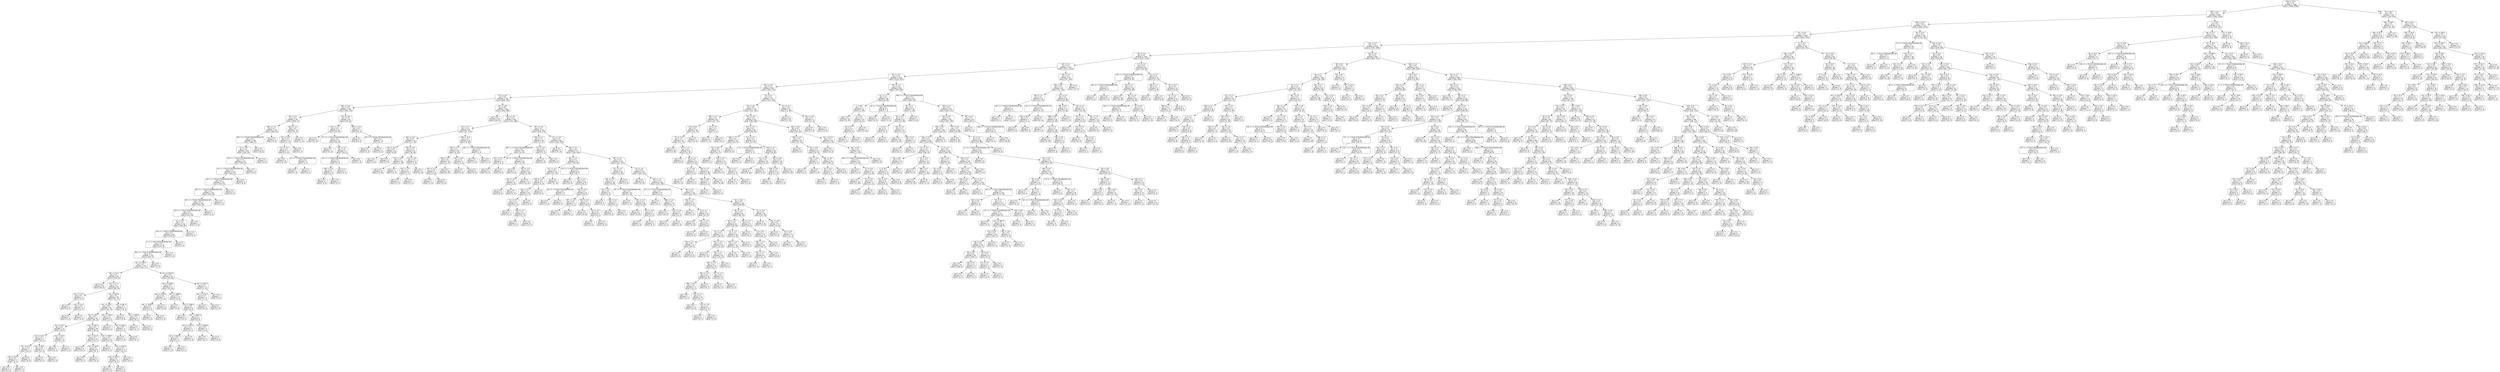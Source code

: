 digraph Tree {
node [shape=box, style="rounded", color="black", fontname=helvetica] ;
edge [fontname=helvetica] ;
0 [label="309 <= 33.9\ngini = 0.5\nsamples = 3308\nvalue = [2580, 2568]"] ;
1 [label="383 <= 15.7\ngini = 0.5\nsamples = 3093\nvalue = [2462, 2345]"] ;
0 -> 1 [labeldistance=2.5, labelangle=45, headlabel="True"] ;
2 [label="356 <= 11.8\ngini = 0.5\nsamples = 2722\nvalue = [2046, 2178]"] ;
1 -> 2 ;
3 [label="271 <= 9.8\ngini = 0.5\nsamples = 2466\nvalue = [1914, 1911]"] ;
2 -> 3 ;
4 [label="103 <= 1.3\ngini = 0.5\nsamples = 2303\nvalue = [1750, 1820]"] ;
3 -> 4 ;
5 [label="192 <= 1.6\ngini = 0.5\nsamples = 1478\nvalue = [1197, 1079]"] ;
4 -> 5 ;
6 [label="337 <= 1.2\ngini = 0.5\nsamples = 1417\nvalue = [1171, 1015]"] ;
5 -> 6 ;
7 [label="87 <= -0.3\ngini = 0.5\nsamples = 1330\nvalue = [1120, 915]"] ;
6 -> 7 ;
8 [label="387 <= -0.8\ngini = 0.5\nsamples = 945\nvalue = [761, 712]"] ;
7 -> 8 ;
9 [label="174 <= -6.2\ngini = 0.5\nsamples = 728\nvalue = [649, 492]"] ;
8 -> 9 ;
10 [label="192 <= -5.9\ngini = 0.4\nsamples = 196\nvalue = [208, 104]"] ;
9 -> 10 ;
11 [label="99 <= -5.7\ngini = 0.4\nsamples = 167\nvalue = [189, 72]"] ;
10 -> 11 ;
12 [label="385 <= -0.1\ngini = 0.4\nsamples = 152\nvalue = [183, 61]"] ;
11 -> 12 ;
13 [label="382 <= -1.7014117331926443e+38\ngini = 0.4\nsamples = 149\nvalue = [183, 55]"] ;
12 -> 13 ;
14 [label="13 <= -0.8\ngini = 0.4\nsamples = 139\nvalue = [165, 55]"] ;
13 -> 14 ;
15 [label="144 <= -1.7014117331926443e+38\ngini = 0.4\nsamples = 137\nvalue = [165, 51]"] ;
14 -> 15 ;
16 [label="44 <= -1.7014117331926443e+38\ngini = 0.4\nsamples = 133\nvalue = [160, 51]"] ;
15 -> 16 ;
17 [label="140 <= -1.7014117331926443e+38\ngini = 0.4\nsamples = 131\nvalue = [154, 51]"] ;
16 -> 17 ;
18 [label="355 <= -1.7014117331926443e+38\ngini = 0.4\nsamples = 130\nvalue = [154, 48]"] ;
17 -> 18 ;
19 [label="39 <= -1.7014117331926443e+38\ngini = 0.4\nsamples = 129\nvalue = [152, 48]"] ;
18 -> 19 ;
20 [label="219 <= -1.7014117331926443e+38\ngini = 0.4\nsamples = 127\nvalue = [150, 48]"] ;
19 -> 20 ;
21 [label="20 <= -0.5\ngini = 0.4\nsamples = 126\nvalue = [149, 48]"] ;
20 -> 21 ;
22 [label="313 <= -1.7014117331926443e+38\ngini = 0.4\nsamples = 125\nvalue = [149, 47]"] ;
21 -> 22 ;
23 [label="0 <= -1.7014117331926443e+38\ngini = 0.4\nsamples = 124\nvalue = [147, 47]"] ;
22 -> 23 ;
24 [label="364 <= -1.7014117331926443e+38\ngini = 0.4\nsamples = 123\nvalue = [145, 47]"] ;
23 -> 24 ;
25 [label="rain <= 1167.0\ngini = 0.4\nsamples = 122\nvalue = [144, 47]"] ;
24 -> 25 ;
26 [label="rain <= 11.5\ngini = 0.2\nsamples = 94\nvalue = [128, 19]"] ;
25 -> 26 ;
27 [label="gini = 0.0\nsamples = 35\nvalue = [59, 0]"] ;
26 -> 27 ;
28 [label="rain <= 17.0\ngini = 0.3\nsamples = 59\nvalue = [69, 19]"] ;
26 -> 28 ;
29 [label="rain <= 12.5\ngini = 0.4\nsamples = 4\nvalue = [2, 4]"] ;
28 -> 29 ;
30 [label="gini = 0.0\nsamples = 1\nvalue = [0, 2]"] ;
29 -> 30 ;
31 [label="rain <= 14.0\ngini = 0.5\nsamples = 3\nvalue = [2, 2]"] ;
29 -> 31 ;
32 [label="gini = 0.0\nsamples = 2\nvalue = [2, 0]"] ;
31 -> 32 ;
33 [label="gini = 0.0\nsamples = 1\nvalue = [0, 2]"] ;
31 -> 33 ;
34 [label="rain <= 507.5\ngini = 0.3\nsamples = 55\nvalue = [67, 15]"] ;
28 -> 34 ;
35 [label="rain <= 410.5\ngini = 0.3\nsamples = 44\nvalue = [51, 14]"] ;
34 -> 35 ;
36 [label="rain <= 49.5\ngini = 0.3\nsamples = 40\nvalue = [49, 10]"] ;
35 -> 36 ;
37 [label="rain <= 42.5\ngini = 0.4\nsamples = 12\nvalue = [13, 5]"] ;
36 -> 37 ;
38 [label="rain <= 34.5\ngini = 0.2\nsamples = 9\nvalue = [12, 2]"] ;
37 -> 38 ;
39 [label="rain <= 22.5\ngini = 0.2\nsamples = 7\nvalue = [10, 1]"] ;
38 -> 39 ;
40 [label="rain <= 20.5\ngini = 0.3\nsamples = 3\nvalue = [4, 1]"] ;
39 -> 40 ;
41 [label="gini = 0.0\nsamples = 1\nvalue = [2, 0]"] ;
40 -> 41 ;
42 [label="gini = 0.4\nsamples = 2\nvalue = [2, 1]"] ;
40 -> 42 ;
43 [label="gini = 0.0\nsamples = 4\nvalue = [6, 0]"] ;
39 -> 43 ;
44 [label="rain <= 38.5\ngini = 0.4\nsamples = 2\nvalue = [2, 1]"] ;
38 -> 44 ;
45 [label="gini = 0.0\nsamples = 1\nvalue = [0, 1]"] ;
44 -> 45 ;
46 [label="gini = 0.0\nsamples = 1\nvalue = [2, 0]"] ;
44 -> 46 ;
47 [label="rain <= 43.5\ngini = 0.4\nsamples = 3\nvalue = [1, 3]"] ;
37 -> 47 ;
48 [label="gini = 0.0\nsamples = 1\nvalue = [0, 1]"] ;
47 -> 48 ;
49 [label="gini = 0.4\nsamples = 2\nvalue = [1, 2]"] ;
47 -> 49 ;
50 [label="rain <= 181.5\ngini = 0.2\nsamples = 28\nvalue = [36, 5]"] ;
36 -> 50 ;
51 [label="rain <= 113.5\ngini = 0.1\nsamples = 15\nvalue = [23, 1]"] ;
50 -> 51 ;
52 [label="gini = 0.0\nsamples = 9\nvalue = [15, 0]"] ;
51 -> 52 ;
53 [label="rain <= 137.5\ngini = 0.2\nsamples = 6\nvalue = [8, 1]"] ;
51 -> 53 ;
54 [label="gini = 0.0\nsamples = 1\nvalue = [0, 1]"] ;
53 -> 54 ;
55 [label="gini = 0.0\nsamples = 5\nvalue = [8, 0]"] ;
53 -> 55 ;
56 [label="rain <= 199.5\ngini = 0.4\nsamples = 13\nvalue = [13, 4]"] ;
50 -> 56 ;
57 [label="gini = 0.0\nsamples = 1\nvalue = [0, 2]"] ;
56 -> 57 ;
58 [label="rain <= 249.5\ngini = 0.2\nsamples = 12\nvalue = [13, 2]"] ;
56 -> 58 ;
59 [label="rain <= 229.5\ngini = 0.4\nsamples = 5\nvalue = [5, 2]"] ;
58 -> 59 ;
60 [label="gini = 0.0\nsamples = 3\nvalue = [5, 0]"] ;
59 -> 60 ;
61 [label="gini = 0.0\nsamples = 2\nvalue = [0, 2]"] ;
59 -> 61 ;
62 [label="gini = 0.0\nsamples = 7\nvalue = [8, 0]"] ;
58 -> 62 ;
63 [label="rain <= 440.0\ngini = 0.4\nsamples = 4\nvalue = [2, 4]"] ;
35 -> 63 ;
64 [label="gini = 0.0\nsamples = 1\nvalue = [0, 3]"] ;
63 -> 64 ;
65 [label="rain <= 494.0\ngini = 0.4\nsamples = 3\nvalue = [2, 1]"] ;
63 -> 65 ;
66 [label="gini = 0.0\nsamples = 2\nvalue = [2, 0]"] ;
65 -> 66 ;
67 [label="gini = 0.0\nsamples = 1\nvalue = [0, 1]"] ;
65 -> 67 ;
68 [label="rain <= 651.0\ngini = 0.1\nsamples = 11\nvalue = [16, 1]"] ;
34 -> 68 ;
69 [label="gini = 0.0\nsamples = 5\nvalue = [8, 0]"] ;
68 -> 69 ;
70 [label="rain <= 683.0\ngini = 0.2\nsamples = 6\nvalue = [8, 1]"] ;
68 -> 70 ;
71 [label="gini = 0.0\nsamples = 1\nvalue = [0, 1]"] ;
70 -> 71 ;
72 [label="gini = 0.0\nsamples = 5\nvalue = [8, 0]"] ;
70 -> 72 ;
73 [label="rain <= 2016.5\ngini = 0.5\nsamples = 28\nvalue = [16, 28]"] ;
25 -> 73 ;
74 [label="rain <= 1338.5\ngini = 0.5\nsamples = 17\nvalue = [15, 16]"] ;
73 -> 74 ;
75 [label="rain <= 1218.0\ngini = 0.3\nsamples = 7\nvalue = [2, 10]"] ;
74 -> 75 ;
76 [label="rain <= 1183.5\ngini = 0.4\nsamples = 2\nvalue = [2, 4]"] ;
75 -> 76 ;
77 [label="gini = 0.0\nsamples = 1\nvalue = [0, 4]"] ;
76 -> 77 ;
78 [label="gini = 0.0\nsamples = 1\nvalue = [2, 0]"] ;
76 -> 78 ;
79 [label="gini = 0.0\nsamples = 5\nvalue = [0, 6]"] ;
75 -> 79 ;
80 [label="rain <= 1388.5\ngini = 0.4\nsamples = 10\nvalue = [13, 6]"] ;
74 -> 80 ;
81 [label="gini = 0.0\nsamples = 2\nvalue = [4, 0]"] ;
80 -> 81 ;
82 [label="rain <= 1495.0\ngini = 0.5\nsamples = 8\nvalue = [9, 6]"] ;
80 -> 82 ;
83 [label="gini = 0.0\nsamples = 2\nvalue = [0, 2]"] ;
82 -> 83 ;
84 [label="rain <= 1831.0\ngini = 0.4\nsamples = 6\nvalue = [9, 4]"] ;
82 -> 84 ;
85 [label="rain <= 1787.5\ngini = 0.2\nsamples = 4\nvalue = [6, 1]"] ;
84 -> 85 ;
86 [label="rain <= 1629.0\ngini = 0.5\nsamples = 2\nvalue = [1, 1]"] ;
85 -> 86 ;
87 [label="gini = 0.0\nsamples = 1\nvalue = [1, 0]"] ;
86 -> 87 ;
88 [label="gini = 0.0\nsamples = 1\nvalue = [0, 1]"] ;
86 -> 88 ;
89 [label="gini = 0.0\nsamples = 2\nvalue = [5, 0]"] ;
85 -> 89 ;
90 [label="rain <= 1862.0\ngini = 0.5\nsamples = 2\nvalue = [3, 3]"] ;
84 -> 90 ;
91 [label="gini = 0.0\nsamples = 1\nvalue = [0, 3]"] ;
90 -> 91 ;
92 [label="gini = 0.0\nsamples = 1\nvalue = [3, 0]"] ;
90 -> 92 ;
93 [label="rain <= 3157.0\ngini = 0.1\nsamples = 11\nvalue = [1, 12]"] ;
73 -> 93 ;
94 [label="rain <= 2712.0\ngini = 0.4\nsamples = 4\nvalue = [1, 3]"] ;
93 -> 94 ;
95 [label="gini = 0.0\nsamples = 3\nvalue = [0, 3]"] ;
94 -> 95 ;
96 [label="gini = 0.0\nsamples = 1\nvalue = [1, 0]"] ;
94 -> 96 ;
97 [label="gini = 0.0\nsamples = 7\nvalue = [0, 9]"] ;
93 -> 97 ;
98 [label="gini = 0.0\nsamples = 1\nvalue = [1, 0]"] ;
24 -> 98 ;
99 [label="gini = 0.0\nsamples = 1\nvalue = [2, 0]"] ;
23 -> 99 ;
100 [label="gini = 0.0\nsamples = 1\nvalue = [2, 0]"] ;
22 -> 100 ;
101 [label="gini = 0.0\nsamples = 1\nvalue = [0, 1]"] ;
21 -> 101 ;
102 [label="gini = 0.0\nsamples = 1\nvalue = [1, 0]"] ;
20 -> 102 ;
103 [label="gini = 0.0\nsamples = 2\nvalue = [2, 0]"] ;
19 -> 103 ;
104 [label="gini = 0.0\nsamples = 1\nvalue = [2, 0]"] ;
18 -> 104 ;
105 [label="gini = 0.0\nsamples = 1\nvalue = [0, 3]"] ;
17 -> 105 ;
106 [label="gini = 0.0\nsamples = 2\nvalue = [6, 0]"] ;
16 -> 106 ;
107 [label="gini = 0.0\nsamples = 4\nvalue = [5, 0]"] ;
15 -> 107 ;
108 [label="gini = 0.0\nsamples = 2\nvalue = [0, 4]"] ;
14 -> 108 ;
109 [label="gini = 0.0\nsamples = 10\nvalue = [18, 0]"] ;
13 -> 109 ;
110 [label="gini = 0.0\nsamples = 3\nvalue = [0, 6]"] ;
12 -> 110 ;
111 [label="354 <= -1.2\ngini = 0.5\nsamples = 15\nvalue = [6, 11]"] ;
11 -> 111 ;
112 [label="254 <= -0.8\ngini = 0.3\nsamples = 12\nvalue = [2, 11]"] ;
111 -> 112 ;
113 [label="176 <= -5.0\ngini = 0.2\nsamples = 11\nvalue = [1, 11]"] ;
112 -> 113 ;
114 [label="gini = 0.0\nsamples = 9\nvalue = [0, 10]"] ;
113 -> 114 ;
115 [label="87 <= -1.7014117331926443e+38\ngini = 0.5\nsamples = 2\nvalue = [1, 1]"] ;
113 -> 115 ;
116 [label="gini = 0.0\nsamples = 1\nvalue = [1, 0]"] ;
115 -> 116 ;
117 [label="gini = 0.0\nsamples = 1\nvalue = [0, 1]"] ;
115 -> 117 ;
118 [label="gini = 0.0\nsamples = 1\nvalue = [1, 0]"] ;
112 -> 118 ;
119 [label="gini = 0.0\nsamples = 3\nvalue = [4, 0]"] ;
111 -> 119 ;
120 [label="103 <= -0.8\ngini = 0.5\nsamples = 29\nvalue = [19, 32]"] ;
10 -> 120 ;
121 [label="315 <= -4.2\ngini = 0.4\nsamples = 22\nvalue = [10, 29]"] ;
120 -> 121 ;
122 [label="gini = 0.0\nsamples = 6\nvalue = [0, 14]"] ;
121 -> 122 ;
123 [label="172 <= -1.7014117331926443e+38\ngini = 0.5\nsamples = 16\nvalue = [10, 15]"] ;
121 -> 123 ;
124 [label="gini = 0.0\nsamples = 7\nvalue = [0, 12]"] ;
123 -> 124 ;
125 [label="154 <= -4.4\ngini = 0.4\nsamples = 9\nvalue = [10, 3]"] ;
123 -> 125 ;
126 [label="131 <= -1.7014117331926443e+38\ngini = 0.5\nsamples = 5\nvalue = [3, 3]"] ;
125 -> 126 ;
127 [label="206 <= -2.6\ngini = 0.4\nsamples = 3\nvalue = [3, 1]"] ;
126 -> 127 ;
128 [label="gini = 0.0\nsamples = 2\nvalue = [3, 0]"] ;
127 -> 128 ;
129 [label="gini = 0.0\nsamples = 1\nvalue = [0, 1]"] ;
127 -> 129 ;
130 [label="gini = 0.0\nsamples = 2\nvalue = [0, 2]"] ;
126 -> 130 ;
131 [label="gini = 0.0\nsamples = 4\nvalue = [7, 0]"] ;
125 -> 131 ;
132 [label="205 <= -0.8\ngini = 0.4\nsamples = 7\nvalue = [9, 3]"] ;
120 -> 132 ;
133 [label="gini = 0.0\nsamples = 4\nvalue = [8, 0]"] ;
132 -> 133 ;
134 [label="325 <= -1.7014117331926443e+38\ngini = 0.4\nsamples = 3\nvalue = [1, 3]"] ;
132 -> 134 ;
135 [label="gini = 0.0\nsamples = 1\nvalue = [1, 0]"] ;
134 -> 135 ;
136 [label="gini = 0.0\nsamples = 2\nvalue = [0, 3]"] ;
134 -> 136 ;
137 [label="rain <= 10.0\ngini = 0.5\nsamples = 532\nvalue = [441, 388]"] ;
9 -> 137 ;
138 [label="gini = 0.0\nsamples = 133\nvalue = [220, 0]"] ;
137 -> 138 ;
139 [label="162 <= -4.6\ngini = 0.5\nsamples = 399\nvalue = [221, 388]"] ;
137 -> 139 ;
140 [label="210 <= -4.7\ngini = 0.3\nsamples = 85\nvalue = [21, 112]"] ;
139 -> 140 ;
141 [label="364 <= -5.4\ngini = 0.4\nsamples = 41\nvalue = [17, 46]"] ;
140 -> 141 ;
142 [label="135 <= -5.6\ngini = 0.5\nsamples = 12\nvalue = [9, 8]"] ;
141 -> 142 ;
143 [label="gini = 0.0\nsamples = 7\nvalue = [0, 8]"] ;
142 -> 143 ;
144 [label="gini = 0.0\nsamples = 5\nvalue = [9, 0]"] ;
142 -> 144 ;
145 [label="255 <= -4.9\ngini = 0.3\nsamples = 29\nvalue = [8, 38]"] ;
141 -> 145 ;
146 [label="210 <= -4.8\ngini = 0.1\nsamples = 18\nvalue = [1, 29]"] ;
145 -> 146 ;
147 [label="gini = 0.0\nsamples = 17\nvalue = [0, 29]"] ;
146 -> 147 ;
148 [label="gini = 0.0\nsamples = 1\nvalue = [1, 0]"] ;
146 -> 148 ;
149 [label="211 <= -4.8\ngini = 0.5\nsamples = 11\nvalue = [7, 9]"] ;
145 -> 149 ;
150 [label="232 <= -4.3\ngini = 0.2\nsamples = 6\nvalue = [7, 1]"] ;
149 -> 150 ;
151 [label="gini = 0.0\nsamples = 5\nvalue = [7, 0]"] ;
150 -> 151 ;
152 [label="gini = 0.0\nsamples = 1\nvalue = [0, 1]"] ;
150 -> 152 ;
153 [label="gini = 0.0\nsamples = 5\nvalue = [0, 8]"] ;
149 -> 153 ;
154 [label="369 <= -0.9\ngini = 0.1\nsamples = 44\nvalue = [4, 66]"] ;
140 -> 154 ;
155 [label="363 <= -1.7\ngini = 0.1\nsamples = 40\nvalue = [2, 62]"] ;
154 -> 155 ;
156 [label="390 <= -5.0\ngini = 0.0\nsamples = 36\nvalue = [1, 57]"] ;
155 -> 156 ;
157 [label="207 <= -4.3\ngini = 0.2\nsamples = 4\nvalue = [1, 6]"] ;
156 -> 157 ;
158 [label="gini = 0.0\nsamples = 1\nvalue = [1, 0]"] ;
157 -> 158 ;
159 [label="gini = 0.0\nsamples = 3\nvalue = [0, 6]"] ;
157 -> 159 ;
160 [label="gini = 0.0\nsamples = 32\nvalue = [0, 51]"] ;
156 -> 160 ;
161 [label="232 <= -0.9\ngini = 0.3\nsamples = 4\nvalue = [1, 5]"] ;
155 -> 161 ;
162 [label="gini = 0.0\nsamples = 1\nvalue = [1, 0]"] ;
161 -> 162 ;
163 [label="gini = 0.0\nsamples = 3\nvalue = [0, 5]"] ;
161 -> 163 ;
164 [label="291 <= -1.7014117331926443e+38\ngini = 0.4\nsamples = 4\nvalue = [2, 4]"] ;
154 -> 164 ;
165 [label="gini = 0.0\nsamples = 1\nvalue = [2, 0]"] ;
164 -> 165 ;
166 [label="gini = 0.0\nsamples = 3\nvalue = [0, 4]"] ;
164 -> 166 ;
167 [label="397 <= -4.8\ngini = 0.5\nsamples = 314\nvalue = [200, 276]"] ;
139 -> 167 ;
168 [label="299 <= -1.1\ngini = 0.2\nsamples = 33\nvalue = [7, 47]"] ;
167 -> 168 ;
169 [label="367 <= -1.7014117331926443e+38\ngini = 0.2\nsamples = 28\nvalue = [4, 44]"] ;
168 -> 169 ;
170 [label="317 <= -3.1\ngini = 0.4\nsamples = 4\nvalue = [2, 4]"] ;
169 -> 170 ;
171 [label="gini = 0.0\nsamples = 3\nvalue = [0, 4]"] ;
170 -> 171 ;
172 [label="gini = 0.0\nsamples = 1\nvalue = [2, 0]"] ;
170 -> 172 ;
173 [label="34 <= -1.7014117331926443e+38\ngini = 0.1\nsamples = 24\nvalue = [2, 40]"] ;
169 -> 173 ;
174 [label="gini = 0.0\nsamples = 1\nvalue = [1, 0]"] ;
173 -> 174 ;
175 [label="229 <= -2.0\ngini = 0.0\nsamples = 23\nvalue = [1, 40]"] ;
173 -> 175 ;
176 [label="225 <= -2.9\ngini = 0.2\nsamples = 6\nvalue = [1, 9]"] ;
175 -> 176 ;
177 [label="gini = 0.0\nsamples = 5\nvalue = [0, 9]"] ;
176 -> 177 ;
178 [label="gini = 0.0\nsamples = 1\nvalue = [1, 0]"] ;
176 -> 178 ;
179 [label="gini = 0.0\nsamples = 17\nvalue = [0, 31]"] ;
175 -> 179 ;
180 [label="312 <= -0.7\ngini = 0.5\nsamples = 5\nvalue = [3, 3]"] ;
168 -> 180 ;
181 [label="gini = 0.0\nsamples = 3\nvalue = [3, 0]"] ;
180 -> 181 ;
182 [label="gini = 0.0\nsamples = 2\nvalue = [0, 3]"] ;
180 -> 182 ;
183 [label="172 <= -4.9\ngini = 0.5\nsamples = 281\nvalue = [193, 229]"] ;
167 -> 183 ;
184 [label="gini = 0.0\nsamples = 9\nvalue = [0, 14]"] ;
183 -> 184 ;
185 [label="265 <= -3.1\ngini = 0.5\nsamples = 272\nvalue = [193, 215]"] ;
183 -> 185 ;
186 [label="98 <= -4.0\ngini = 0.4\nsamples = 57\nvalue = [56, 28]"] ;
185 -> 186 ;
187 [label="217 <= -4.2\ngini = 0.5\nsamples = 26\nvalue = [17, 21]"] ;
186 -> 187 ;
188 [label="100 <= -4.0\ngini = 0.5\nsamples = 17\nvalue = [17, 9]"] ;
187 -> 188 ;
189 [label="162 <= -4.1\ngini = 0.3\nsamples = 13\nvalue = [17, 4]"] ;
188 -> 189 ;
190 [label="73 <= -4.7\ngini = 0.2\nsamples = 11\nvalue = [17, 2]"] ;
189 -> 190 ;
191 [label="gini = 0.0\nsamples = 1\nvalue = [0, 1]"] ;
190 -> 191 ;
192 [label="336 <= -4.7\ngini = 0.1\nsamples = 10\nvalue = [17, 1]"] ;
190 -> 192 ;
193 [label="gini = 0.0\nsamples = 1\nvalue = [0, 1]"] ;
192 -> 193 ;
194 [label="gini = 0.0\nsamples = 9\nvalue = [17, 0]"] ;
192 -> 194 ;
195 [label="gini = 0.0\nsamples = 2\nvalue = [0, 2]"] ;
189 -> 195 ;
196 [label="gini = 0.0\nsamples = 4\nvalue = [0, 5]"] ;
188 -> 196 ;
197 [label="gini = 0.0\nsamples = 9\nvalue = [0, 12]"] ;
187 -> 197 ;
198 [label="374 <= -1.7014117331926443e+38\ngini = 0.3\nsamples = 31\nvalue = [39, 7]"] ;
186 -> 198 ;
199 [label="gini = 0.0\nsamples = 3\nvalue = [0, 3]"] ;
198 -> 199 ;
200 [label="325 <= -4.4\ngini = 0.2\nsamples = 28\nvalue = [39, 4]"] ;
198 -> 200 ;
201 [label="222 <= -1.7014117331926443e+38\ngini = 0.4\nsamples = 3\nvalue = [1, 2]"] ;
200 -> 201 ;
202 [label="gini = 0.0\nsamples = 1\nvalue = [1, 0]"] ;
201 -> 202 ;
203 [label="gini = 0.0\nsamples = 2\nvalue = [0, 2]"] ;
201 -> 203 ;
204 [label="235 <= -4.0\ngini = 0.1\nsamples = 25\nvalue = [38, 2]"] ;
200 -> 204 ;
205 [label="397 <= -4.0\ngini = 0.3\nsamples = 4\nvalue = [4, 1]"] ;
204 -> 205 ;
206 [label="gini = 0.0\nsamples = 3\nvalue = [4, 0]"] ;
205 -> 206 ;
207 [label="gini = 0.0\nsamples = 1\nvalue = [0, 1]"] ;
205 -> 207 ;
208 [label="393 <= -3.4\ngini = 0.1\nsamples = 21\nvalue = [34, 1]"] ;
204 -> 208 ;
209 [label="gini = 0.0\nsamples = 16\nvalue = [26, 0]"] ;
208 -> 209 ;
210 [label="81 <= -3.3\ngini = 0.2\nsamples = 5\nvalue = [8, 1]"] ;
208 -> 210 ;
211 [label="gini = 0.0\nsamples = 1\nvalue = [0, 1]"] ;
210 -> 211 ;
212 [label="gini = 0.0\nsamples = 4\nvalue = [8, 0]"] ;
210 -> 212 ;
213 [label="387 <= -2.3\ngini = 0.5\nsamples = 215\nvalue = [137, 187]"] ;
185 -> 213 ;
214 [label="127 <= -1.0\ngini = 0.3\nsamples = 48\nvalue = [11, 63]"] ;
213 -> 214 ;
215 [label="196 <= -2.9\ngini = 0.2\nsamples = 46\nvalue = [8, 63]"] ;
214 -> 215 ;
216 [label="33 <= -3.0\ngini = 0.5\nsamples = 9\nvalue = [5, 8]"] ;
215 -> 216 ;
217 [label="gini = 0.0\nsamples = 5\nvalue = [0, 7]"] ;
216 -> 217 ;
218 [label="226 <= -2.1\ngini = 0.3\nsamples = 4\nvalue = [5, 1]"] ;
216 -> 218 ;
219 [label="gini = 0.0\nsamples = 3\nvalue = [5, 0]"] ;
218 -> 219 ;
220 [label="gini = 0.0\nsamples = 1\nvalue = [0, 1]"] ;
218 -> 220 ;
221 [label="191 <= -1.7014117331926443e+38\ngini = 0.1\nsamples = 37\nvalue = [3, 55]"] ;
215 -> 221 ;
222 [label="gini = 0.0\nsamples = 1\nvalue = [1, 0]"] ;
221 -> 222 ;
223 [label="355 <= -1.9\ngini = 0.1\nsamples = 36\nvalue = [2, 55]"] ;
221 -> 223 ;
224 [label="gini = 0.0\nsamples = 31\nvalue = [0, 51]"] ;
223 -> 224 ;
225 [label="187 <= -1.8\ngini = 0.4\nsamples = 5\nvalue = [2, 4]"] ;
223 -> 225 ;
226 [label="gini = 0.0\nsamples = 2\nvalue = [2, 0]"] ;
225 -> 226 ;
227 [label="gini = 0.0\nsamples = 3\nvalue = [0, 4]"] ;
225 -> 227 ;
228 [label="gini = 0.0\nsamples = 2\nvalue = [3, 0]"] ;
214 -> 228 ;
229 [label="25 <= -2.6\ngini = 0.5\nsamples = 167\nvalue = [126, 124]"] ;
213 -> 229 ;
230 [label="gini = 0.0\nsamples = 9\nvalue = [0, 15]"] ;
229 -> 230 ;
231 [label="293 <= -2.1\ngini = 0.5\nsamples = 158\nvalue = [126, 109]"] ;
229 -> 231 ;
232 [label="273 <= -1.7014117331926443e+38\ngini = 0.2\nsamples = 15\nvalue = [22, 2]"] ;
231 -> 232 ;
233 [label="gini = 0.0\nsamples = 1\nvalue = [0, 1]"] ;
232 -> 233 ;
234 [label="389 <= -1.8\ngini = 0.1\nsamples = 14\nvalue = [22, 1]"] ;
232 -> 234 ;
235 [label="gini = 0.0\nsamples = 12\nvalue = [20, 0]"] ;
234 -> 235 ;
236 [label="310 <= -1.6\ngini = 0.4\nsamples = 2\nvalue = [2, 1]"] ;
234 -> 236 ;
237 [label="gini = 0.0\nsamples = 1\nvalue = [0, 1]"] ;
236 -> 237 ;
238 [label="gini = 0.0\nsamples = 1\nvalue = [2, 0]"] ;
236 -> 238 ;
239 [label="39 <= -2.0\ngini = 0.5\nsamples = 143\nvalue = [104, 107]"] ;
231 -> 239 ;
240 [label="284 <= -2.0\ngini = 0.4\nsamples = 27\nvalue = [8, 27]"] ;
239 -> 240 ;
241 [label="gini = 0.0\nsamples = 2\nvalue = [2, 0]"] ;
240 -> 241 ;
242 [label="75 <= -1.7\ngini = 0.3\nsamples = 25\nvalue = [6, 27]"] ;
240 -> 242 ;
243 [label="gini = 0.0\nsamples = 16\nvalue = [0, 21]"] ;
242 -> 243 ;
244 [label="370 <= -1.5\ngini = 0.5\nsamples = 9\nvalue = [6, 6]"] ;
242 -> 244 ;
245 [label="gini = 0.0\nsamples = 4\nvalue = [6, 0]"] ;
244 -> 245 ;
246 [label="gini = 0.0\nsamples = 5\nvalue = [0, 6]"] ;
244 -> 246 ;
247 [label="39 <= -0.9\ngini = 0.5\nsamples = 116\nvalue = [96, 80]"] ;
239 -> 247 ;
248 [label="99 <= -1.3\ngini = 0.5\nsamples = 87\nvalue = [85, 52]"] ;
247 -> 248 ;
249 [label="60 <= -1.4\ngini = 0.5\nsamples = 63\nvalue = [49, 48]"] ;
248 -> 249 ;
250 [label="43 <= -1.9\ngini = 0.5\nsamples = 47\nvalue = [46, 26]"] ;
249 -> 250 ;
251 [label="160 <= -2.1\ngini = 0.2\nsamples = 14\nvalue = [23, 3]"] ;
250 -> 251 ;
252 [label="gini = 0.0\nsamples = 2\nvalue = [0, 3]"] ;
251 -> 252 ;
253 [label="gini = 0.0\nsamples = 12\nvalue = [23, 0]"] ;
251 -> 253 ;
254 [label="292 <= -1.8\ngini = 0.5\nsamples = 33\nvalue = [23, 23]"] ;
250 -> 254 ;
255 [label="gini = 0.0\nsamples = 8\nvalue = [0, 12]"] ;
254 -> 255 ;
256 [label="68 <= -1.4\ngini = 0.4\nsamples = 25\nvalue = [23, 11]"] ;
254 -> 256 ;
257 [label="258 <= -1.3\ngini = 0.4\nsamples = 23\nvalue = [23, 7]"] ;
256 -> 257 ;
258 [label="352 <= -1.4\ngini = 0.2\nsamples = 18\nvalue = [22, 3]"] ;
257 -> 258 ;
259 [label="268 <= -2.0\ngini = 0.2\nsamples = 17\nvalue = [22, 2]"] ;
258 -> 259 ;
260 [label="gini = 0.0\nsamples = 1\nvalue = [0, 1]"] ;
259 -> 260 ;
261 [label="354 <= -1.4\ngini = 0.1\nsamples = 16\nvalue = [22, 1]"] ;
259 -> 261 ;
262 [label="gini = 0.0\nsamples = 14\nvalue = [19, 0]"] ;
261 -> 262 ;
263 [label="132 <= -1.5\ngini = 0.4\nsamples = 2\nvalue = [3, 1]"] ;
261 -> 263 ;
264 [label="gini = 0.0\nsamples = 1\nvalue = [0, 1]"] ;
263 -> 264 ;
265 [label="gini = 0.0\nsamples = 1\nvalue = [3, 0]"] ;
263 -> 265 ;
266 [label="gini = 0.0\nsamples = 1\nvalue = [0, 1]"] ;
258 -> 266 ;
267 [label="357 <= -1.2\ngini = 0.3\nsamples = 5\nvalue = [1, 4]"] ;
257 -> 267 ;
268 [label="gini = 0.0\nsamples = 4\nvalue = [0, 4]"] ;
267 -> 268 ;
269 [label="gini = 0.0\nsamples = 1\nvalue = [1, 0]"] ;
267 -> 269 ;
270 [label="gini = 0.0\nsamples = 2\nvalue = [0, 4]"] ;
256 -> 270 ;
271 [label="79 <= -1.3\ngini = 0.2\nsamples = 16\nvalue = [3, 22]"] ;
249 -> 271 ;
272 [label="248 <= -1.0\ngini = 0.1\nsamples = 14\nvalue = [1, 22]"] ;
271 -> 272 ;
273 [label="gini = 0.0\nsamples = 13\nvalue = [0, 22]"] ;
272 -> 273 ;
274 [label="gini = 0.0\nsamples = 1\nvalue = [1, 0]"] ;
272 -> 274 ;
275 [label="gini = 0.0\nsamples = 2\nvalue = [2, 0]"] ;
271 -> 275 ;
276 [label="352 <= -1.7\ngini = 0.2\nsamples = 24\nvalue = [36, 4]"] ;
248 -> 276 ;
277 [label="gini = 0.0\nsamples = 2\nvalue = [0, 2]"] ;
276 -> 277 ;
278 [label="0 <= -0.9\ngini = 0.1\nsamples = 22\nvalue = [36, 2]"] ;
276 -> 278 ;
279 [label="188 <= -1.1\ngini = 0.1\nsamples = 21\nvalue = [36, 1]"] ;
278 -> 279 ;
280 [label="202 <= -1.1\ngini = 0.2\nsamples = 8\nvalue = [11, 1]"] ;
279 -> 280 ;
281 [label="gini = 0.0\nsamples = 7\nvalue = [11, 0]"] ;
280 -> 281 ;
282 [label="gini = 0.0\nsamples = 1\nvalue = [0, 1]"] ;
280 -> 282 ;
283 [label="gini = 0.0\nsamples = 13\nvalue = [25, 0]"] ;
279 -> 283 ;
284 [label="gini = 0.0\nsamples = 1\nvalue = [0, 1]"] ;
278 -> 284 ;
285 [label="47 <= -0.8\ngini = 0.4\nsamples = 29\nvalue = [11, 28]"] ;
247 -> 285 ;
286 [label="gini = 0.0\nsamples = 16\nvalue = [0, 22]"] ;
285 -> 286 ;
287 [label="334 <= -0.9\ngini = 0.5\nsamples = 13\nvalue = [11, 6]"] ;
285 -> 287 ;
288 [label="gini = 0.0\nsamples = 3\nvalue = [0, 5]"] ;
287 -> 288 ;
289 [label="19 <= -0.8\ngini = 0.2\nsamples = 10\nvalue = [11, 1]"] ;
287 -> 289 ;
290 [label="gini = 0.0\nsamples = 1\nvalue = [0, 1]"] ;
289 -> 290 ;
291 [label="gini = 0.0\nsamples = 9\nvalue = [11, 0]"] ;
289 -> 291 ;
292 [label="74 <= 0.4\ngini = 0.4\nsamples = 217\nvalue = [112, 220]"] ;
8 -> 292 ;
293 [label="98 <= -0.8\ngini = 0.5\nsamples = 195\nvalue = [111, 182]"] ;
292 -> 293 ;
294 [label="385 <= 1.6\ngini = 0.3\nsamples = 63\nvalue = [22, 76]"] ;
293 -> 294 ;
295 [label="170 <= 0.5\ngini = 0.3\nsamples = 56\nvalue = [15, 75]"] ;
294 -> 295 ;
296 [label="78 <= -1.8\ngini = 0.2\nsamples = 54\nvalue = [11, 75]"] ;
295 -> 296 ;
297 [label="gini = 0.0\nsamples = 26\nvalue = [0, 44]"] ;
296 -> 297 ;
298 [label="277 <= -1.1\ngini = 0.4\nsamples = 28\nvalue = [11, 31]"] ;
296 -> 298 ;
299 [label="gini = 0.0\nsamples = 4\nvalue = [5, 0]"] ;
298 -> 299 ;
300 [label="96 <= -1.2\ngini = 0.3\nsamples = 24\nvalue = [6, 31]"] ;
298 -> 300 ;
301 [label="47 <= -0.3\ngini = 0.4\nsamples = 5\nvalue = [4, 2]"] ;
300 -> 301 ;
302 [label="gini = 0.0\nsamples = 4\nvalue = [4, 0]"] ;
301 -> 302 ;
303 [label="gini = 0.0\nsamples = 1\nvalue = [0, 2]"] ;
301 -> 303 ;
304 [label="159 <= -1.0\ngini = 0.1\nsamples = 19\nvalue = [2, 29]"] ;
300 -> 304 ;
305 [label="386 <= -0.8\ngini = 0.4\nsamples = 2\nvalue = [2, 1]"] ;
304 -> 305 ;
306 [label="gini = 0.0\nsamples = 1\nvalue = [0, 1]"] ;
305 -> 306 ;
307 [label="gini = 0.0\nsamples = 1\nvalue = [2, 0]"] ;
305 -> 307 ;
308 [label="gini = 0.0\nsamples = 17\nvalue = [0, 28]"] ;
304 -> 308 ;
309 [label="gini = 0.0\nsamples = 2\nvalue = [4, 0]"] ;
295 -> 309 ;
310 [label="13 <= -0.7\ngini = 0.2\nsamples = 7\nvalue = [7, 1]"] ;
294 -> 310 ;
311 [label="gini = 0.0\nsamples = 6\nvalue = [7, 0]"] ;
310 -> 311 ;
312 [label="gini = 0.0\nsamples = 1\nvalue = [0, 1]"] ;
310 -> 312 ;
313 [label="247 <= -0.5\ngini = 0.5\nsamples = 132\nvalue = [89, 106]"] ;
293 -> 313 ;
314 [label="297 <= -0.7\ngini = 0.4\nsamples = 58\nvalue = [30, 62]"] ;
313 -> 314 ;
315 [label="158 <= -0.4\ngini = 0.4\nsamples = 16\nvalue = [21, 8]"] ;
314 -> 315 ;
316 [label="92 <= -0.8\ngini = 0.2\nsamples = 14\nvalue = [21, 2]"] ;
315 -> 316 ;
317 [label="gini = 0.0\nsamples = 1\nvalue = [0, 1]"] ;
316 -> 317 ;
318 [label="225 <= -0.7\ngini = 0.1\nsamples = 13\nvalue = [21, 1]"] ;
316 -> 318 ;
319 [label="gini = 0.0\nsamples = 9\nvalue = [17, 0]"] ;
318 -> 319 ;
320 [label="143 <= -0.7\ngini = 0.3\nsamples = 4\nvalue = [4, 1]"] ;
318 -> 320 ;
321 [label="gini = 0.0\nsamples = 1\nvalue = [0, 1]"] ;
320 -> 321 ;
322 [label="gini = 0.0\nsamples = 3\nvalue = [4, 0]"] ;
320 -> 322 ;
323 [label="gini = 0.0\nsamples = 2\nvalue = [0, 6]"] ;
315 -> 323 ;
324 [label="119 <= -0.7\ngini = 0.2\nsamples = 42\nvalue = [9, 54]"] ;
314 -> 324 ;
325 [label="1 <= -1.7014117331926443e+38\ngini = 0.4\nsamples = 4\nvalue = [3, 1]"] ;
324 -> 325 ;
326 [label="gini = 0.0\nsamples = 1\nvalue = [0, 1]"] ;
325 -> 326 ;
327 [label="gini = 0.0\nsamples = 3\nvalue = [3, 0]"] ;
325 -> 327 ;
328 [label="206 <= -0.7\ngini = 0.2\nsamples = 38\nvalue = [6, 53]"] ;
324 -> 328 ;
329 [label="171 <= -0.7\ngini = 0.4\nsamples = 10\nvalue = [5, 10]"] ;
328 -> 329 ;
330 [label="gini = 0.0\nsamples = 7\nvalue = [0, 10]"] ;
329 -> 330 ;
331 [label="gini = 0.0\nsamples = 3\nvalue = [5, 0]"] ;
329 -> 331 ;
332 [label="302 <= -0.6\ngini = 0.0\nsamples = 28\nvalue = [1, 43]"] ;
328 -> 332 ;
333 [label="238 <= -0.6\ngini = 0.2\nsamples = 10\nvalue = [1, 11]"] ;
332 -> 333 ;
334 [label="gini = 0.0\nsamples = 9\nvalue = [0, 11]"] ;
333 -> 334 ;
335 [label="gini = 0.0\nsamples = 1\nvalue = [1, 0]"] ;
333 -> 335 ;
336 [label="gini = 0.0\nsamples = 18\nvalue = [0, 32]"] ;
332 -> 336 ;
337 [label="206 <= -0.4\ngini = 0.5\nsamples = 74\nvalue = [59, 44]"] ;
313 -> 337 ;
338 [label="269 <= -0.6\ngini = 0.3\nsamples = 35\nvalue = [37, 10]"] ;
337 -> 338 ;
339 [label="gini = 0.0\nsamples = 3\nvalue = [0, 4]"] ;
338 -> 339 ;
340 [label="14 <= -0.8\ngini = 0.2\nsamples = 32\nvalue = [37, 6]"] ;
338 -> 340 ;
341 [label="303 <= -0.3\ngini = 0.4\nsamples = 4\nvalue = [1, 3]"] ;
340 -> 341 ;
342 [label="gini = 0.0\nsamples = 3\nvalue = [0, 3]"] ;
341 -> 342 ;
343 [label="gini = 0.0\nsamples = 1\nvalue = [1, 0]"] ;
341 -> 343 ;
344 [label="336 <= -0.6\ngini = 0.1\nsamples = 28\nvalue = [36, 3]"] ;
340 -> 344 ;
345 [label="19 <= -0.4\ngini = 0.5\nsamples = 5\nvalue = [2, 3]"] ;
344 -> 345 ;
346 [label="gini = 0.0\nsamples = 3\nvalue = [0, 3]"] ;
345 -> 346 ;
347 [label="gini = 0.0\nsamples = 2\nvalue = [2, 0]"] ;
345 -> 347 ;
348 [label="gini = 0.0\nsamples = 23\nvalue = [34, 0]"] ;
344 -> 348 ;
349 [label="rain <= 27.5\ngini = 0.5\nsamples = 39\nvalue = [22, 34]"] ;
337 -> 349 ;
350 [label="gini = 0.0\nsamples = 13\nvalue = [15, 0]"] ;
349 -> 350 ;
351 [label="331 <= 0.0\ngini = 0.3\nsamples = 26\nvalue = [7, 34]"] ;
349 -> 351 ;
352 [label="183 <= -1.7014117331926443e+38\ngini = 0.2\nsamples = 23\nvalue = [4, 34]"] ;
351 -> 352 ;
353 [label="gini = 0.0\nsamples = 1\nvalue = [1, 0]"] ;
352 -> 353 ;
354 [label="27 <= -0.3\ngini = 0.1\nsamples = 22\nvalue = [3, 34]"] ;
352 -> 354 ;
355 [label="gini = 0.0\nsamples = 13\nvalue = [0, 23]"] ;
354 -> 355 ;
356 [label="52 <= -0.3\ngini = 0.3\nsamples = 9\nvalue = [3, 11]"] ;
354 -> 356 ;
357 [label="gini = 0.0\nsamples = 2\nvalue = [3, 0]"] ;
356 -> 357 ;
358 [label="gini = 0.0\nsamples = 7\nvalue = [0, 11]"] ;
356 -> 358 ;
359 [label="gini = 0.0\nsamples = 3\nvalue = [3, 0]"] ;
351 -> 359 ;
360 [label="371 <= 1.0\ngini = 0.0\nsamples = 22\nvalue = [1, 38]"] ;
292 -> 360 ;
361 [label="gini = 0.0\nsamples = 18\nvalue = [0, 33]"] ;
360 -> 361 ;
362 [label="181 <= -0.3\ngini = 0.3\nsamples = 4\nvalue = [1, 5]"] ;
360 -> 362 ;
363 [label="gini = 0.0\nsamples = 1\nvalue = [1, 0]"] ;
362 -> 363 ;
364 [label="gini = 0.0\nsamples = 3\nvalue = [0, 5]"] ;
362 -> 364 ;
365 [label="387 <= -1.2\ngini = 0.5\nsamples = 385\nvalue = [359, 203]"] ;
7 -> 365 ;
366 [label="51 <= 1.2\ngini = 0.3\nsamples = 38\nvalue = [9, 48]"] ;
365 -> 366 ;
367 [label="2 <= 0.6\ngini = 0.1\nsamples = 32\nvalue = [2, 45]"] ;
366 -> 367 ;
368 [label="gini = 0.0\nsamples = 22\nvalue = [0, 34]"] ;
367 -> 368 ;
369 [label="5 <= 0.7\ngini = 0.3\nsamples = 10\nvalue = [2, 11]"] ;
367 -> 369 ;
370 [label="40 <= 0.7\ngini = 0.4\nsamples = 3\nvalue = [2, 1]"] ;
369 -> 370 ;
371 [label="gini = 0.0\nsamples = 2\nvalue = [2, 0]"] ;
370 -> 371 ;
372 [label="gini = 0.0\nsamples = 1\nvalue = [0, 1]"] ;
370 -> 372 ;
373 [label="gini = 0.0\nsamples = 7\nvalue = [0, 10]"] ;
369 -> 373 ;
374 [label="92 <= -1.7014117331926443e+38\ngini = 0.4\nsamples = 6\nvalue = [7, 3]"] ;
366 -> 374 ;
375 [label="gini = 0.0\nsamples = 2\nvalue = [0, 3]"] ;
374 -> 375 ;
376 [label="gini = 0.0\nsamples = 4\nvalue = [7, 0]"] ;
374 -> 376 ;
377 [label="399 <= -1.7014117331926443e+38\ngini = 0.4\nsamples = 347\nvalue = [350, 155]"] ;
365 -> 377 ;
378 [label="35 <= 2.1\ngini = 0.3\nsamples = 24\nvalue = [7, 28]"] ;
377 -> 378 ;
379 [label="30 <= -0.4\ngini = 0.2\nsamples = 23\nvalue = [3, 28]"] ;
378 -> 379 ;
380 [label="1 <= 0.4\ngini = 0.4\nsamples = 2\nvalue = [2, 1]"] ;
379 -> 380 ;
381 [label="gini = 0.0\nsamples = 1\nvalue = [2, 0]"] ;
380 -> 381 ;
382 [label="gini = 0.0\nsamples = 1\nvalue = [0, 1]"] ;
380 -> 382 ;
383 [label="344 <= 2.4\ngini = 0.1\nsamples = 21\nvalue = [1, 27]"] ;
379 -> 383 ;
384 [label="gini = 0.0\nsamples = 18\nvalue = [0, 25]"] ;
383 -> 384 ;
385 [label="290 <= 1.0\ngini = 0.4\nsamples = 3\nvalue = [1, 2]"] ;
383 -> 385 ;
386 [label="gini = 0.0\nsamples = 2\nvalue = [0, 2]"] ;
385 -> 386 ;
387 [label="gini = 0.0\nsamples = 1\nvalue = [1, 0]"] ;
385 -> 387 ;
388 [label="gini = 0.0\nsamples = 1\nvalue = [4, 0]"] ;
378 -> 388 ;
389 [label="349 <= 1.1\ngini = 0.4\nsamples = 323\nvalue = [343, 127]"] ;
377 -> 389 ;
390 [label="293 <= 0.5\ngini = 0.4\nsamples = 291\nvalue = [297, 125]"] ;
389 -> 390 ;
391 [label="196 <= 0.6\ngini = 0.4\nsamples = 190\nvalue = [218, 67]"] ;
390 -> 391 ;
392 [label="106 <= -0.1\ngini = 0.3\nsamples = 184\nvalue = [218, 60]"] ;
391 -> 392 ;
393 [label="173 <= -0.1\ngini = 0.5\nsamples = 44\nvalue = [36, 25]"] ;
392 -> 393 ;
394 [label="124 <= 0.2\ngini = 0.3\nsamples = 30\nvalue = [31, 7]"] ;
393 -> 394 ;
395 [label="1 <= -0.2\ngini = 0.2\nsamples = 27\nvalue = [31, 4]"] ;
394 -> 395 ;
396 [label="314 <= -0.3\ngini = 0.4\nsamples = 9\nvalue = [8, 4]"] ;
395 -> 396 ;
397 [label="gini = 0.0\nsamples = 6\nvalue = [8, 0]"] ;
396 -> 397 ;
398 [label="gini = 0.0\nsamples = 3\nvalue = [0, 4]"] ;
396 -> 398 ;
399 [label="gini = 0.0\nsamples = 18\nvalue = [23, 0]"] ;
395 -> 399 ;
400 [label="gini = 0.0\nsamples = 3\nvalue = [0, 3]"] ;
394 -> 400 ;
401 [label="23 <= -0.3\ngini = 0.3\nsamples = 14\nvalue = [5, 18]"] ;
393 -> 401 ;
402 [label="gini = 0.0\nsamples = 3\nvalue = [4, 0]"] ;
401 -> 402 ;
403 [label="388 <= 0.1\ngini = 0.1\nsamples = 11\nvalue = [1, 18]"] ;
401 -> 403 ;
404 [label="gini = 0.0\nsamples = 10\nvalue = [0, 18]"] ;
403 -> 404 ;
405 [label="gini = 0.0\nsamples = 1\nvalue = [1, 0]"] ;
403 -> 405 ;
406 [label="6 <= -1.0\ngini = 0.3\nsamples = 140\nvalue = [182, 35]"] ;
392 -> 406 ;
407 [label="149 <= 0.0\ngini = 0.4\nsamples = 8\nvalue = [4, 8]"] ;
406 -> 407 ;
408 [label="63 <= 0.6\ngini = 0.3\nsamples = 4\nvalue = [4, 1]"] ;
407 -> 408 ;
409 [label="gini = 0.0\nsamples = 3\nvalue = [4, 0]"] ;
408 -> 409 ;
410 [label="gini = 0.0\nsamples = 1\nvalue = [0, 1]"] ;
408 -> 410 ;
411 [label="gini = 0.0\nsamples = 4\nvalue = [0, 7]"] ;
407 -> 411 ;
412 [label="354 <= 0.7\ngini = 0.2\nsamples = 132\nvalue = [178, 27]"] ;
406 -> 412 ;
413 [label="103 <= -0.7\ngini = 0.2\nsamples = 131\nvalue = [178, 25]"] ;
412 -> 413 ;
414 [label="239 <= -0.0\ngini = 0.5\nsamples = 7\nvalue = [3, 5]"] ;
413 -> 414 ;
415 [label="gini = 0.0\nsamples = 3\nvalue = [3, 0]"] ;
414 -> 415 ;
416 [label="gini = 0.0\nsamples = 4\nvalue = [0, 5]"] ;
414 -> 416 ;
417 [label="173 <= -1.1\ngini = 0.2\nsamples = 124\nvalue = [175, 20]"] ;
413 -> 417 ;
418 [label="gini = 0.0\nsamples = 2\nvalue = [0, 2]"] ;
417 -> 418 ;
419 [label="184 <= -1.7014117331926443e+38\ngini = 0.2\nsamples = 122\nvalue = [175, 18]"] ;
417 -> 419 ;
420 [label="253 <= 0.3\ngini = 0.5\nsamples = 5\nvalue = [3, 4]"] ;
419 -> 420 ;
421 [label="gini = 0.0\nsamples = 3\nvalue = [0, 4]"] ;
420 -> 421 ;
422 [label="gini = 0.0\nsamples = 2\nvalue = [3, 0]"] ;
420 -> 422 ;
423 [label="58 <= 0.7\ngini = 0.1\nsamples = 117\nvalue = [172, 14]"] ;
419 -> 423 ;
424 [label="157 <= -1.7014117331926443e+38\ngini = 0.1\nsamples = 111\nvalue = [168, 11]"] ;
423 -> 424 ;
425 [label="gini = 0.0\nsamples = 1\nvalue = [0, 2]"] ;
424 -> 425 ;
426 [label="rain <= 1807.5\ngini = 0.1\nsamples = 110\nvalue = [168, 9]"] ;
424 -> 426 ;
427 [label="375 <= 0.8\ngini = 0.0\nsamples = 104\nvalue = [167, 4]"] ;
426 -> 427 ;
428 [label="195 <= 0.5\ngini = 0.0\nsamples = 103\nvalue = [167, 3]"] ;
427 -> 428 ;
429 [label="99 <= 0.6\ngini = 0.0\nsamples = 95\nvalue = [159, 1]"] ;
428 -> 429 ;
430 [label="gini = 0.0\nsamples = 92\nvalue = [156, 0]"] ;
429 -> 430 ;
431 [label="166 <= 0.1\ngini = 0.4\nsamples = 3\nvalue = [3, 1]"] ;
429 -> 431 ;
432 [label="gini = 0.0\nsamples = 2\nvalue = [3, 0]"] ;
431 -> 432 ;
433 [label="gini = 0.0\nsamples = 1\nvalue = [0, 1]"] ;
431 -> 433 ;
434 [label="29 <= 0.4\ngini = 0.3\nsamples = 8\nvalue = [8, 2]"] ;
428 -> 434 ;
435 [label="311 <= 0.3\ngini = 0.4\nsamples = 3\nvalue = [1, 2]"] ;
434 -> 435 ;
436 [label="gini = 0.0\nsamples = 1\nvalue = [1, 0]"] ;
435 -> 436 ;
437 [label="gini = 0.0\nsamples = 2\nvalue = [0, 2]"] ;
435 -> 437 ;
438 [label="gini = 0.0\nsamples = 5\nvalue = [7, 0]"] ;
434 -> 438 ;
439 [label="gini = 0.0\nsamples = 1\nvalue = [0, 1]"] ;
427 -> 439 ;
440 [label="202 <= -0.3\ngini = 0.3\nsamples = 6\nvalue = [1, 5]"] ;
426 -> 440 ;
441 [label="gini = 0.0\nsamples = 1\nvalue = [1, 0]"] ;
440 -> 441 ;
442 [label="gini = 0.0\nsamples = 5\nvalue = [0, 5]"] ;
440 -> 442 ;
443 [label="129 <= 0.3\ngini = 0.5\nsamples = 6\nvalue = [4, 3]"] ;
423 -> 443 ;
444 [label="gini = 0.0\nsamples = 2\nvalue = [0, 3]"] ;
443 -> 444 ;
445 [label="gini = 0.0\nsamples = 4\nvalue = [4, 0]"] ;
443 -> 445 ;
446 [label="gini = 0.0\nsamples = 1\nvalue = [0, 2]"] ;
412 -> 446 ;
447 [label="gini = 0.0\nsamples = 6\nvalue = [0, 7]"] ;
391 -> 447 ;
448 [label="274 <= 0.5\ngini = 0.5\nsamples = 101\nvalue = [79, 58]"] ;
390 -> 448 ;
449 [label="gini = 0.0\nsamples = 15\nvalue = [0, 20]"] ;
448 -> 449 ;
450 [label="25 <= 1.3\ngini = 0.4\nsamples = 86\nvalue = [79, 38]"] ;
448 -> 450 ;
451 [label="11 <= -1.7014117331926443e+38\ngini = 0.4\nsamples = 82\nvalue = [79, 32]"] ;
450 -> 451 ;
452 [label="gini = 0.0\nsamples = 4\nvalue = [0, 6]"] ;
451 -> 452 ;
453 [label="58 <= 0.9\ngini = 0.4\nsamples = 78\nvalue = [79, 26]"] ;
451 -> 453 ;
454 [label="355 <= 0.5\ngini = 0.2\nsamples = 53\nvalue = [61, 10]"] ;
453 -> 454 ;
455 [label="58 <= 0.4\ngini = 0.5\nsamples = 14\nvalue = [11, 6]"] ;
454 -> 455 ;
456 [label="gini = 0.0\nsamples = 7\nvalue = [9, 0]"] ;
455 -> 456 ;
457 [label="19 <= 0.4\ngini = 0.4\nsamples = 7\nvalue = [2, 6]"] ;
455 -> 457 ;
458 [label="gini = 0.0\nsamples = 4\nvalue = [0, 5]"] ;
457 -> 458 ;
459 [label="131 <= -1.7014117331926443e+38\ngini = 0.4\nsamples = 3\nvalue = [2, 1]"] ;
457 -> 459 ;
460 [label="gini = 0.0\nsamples = 1\nvalue = [0, 1]"] ;
459 -> 460 ;
461 [label="gini = 0.0\nsamples = 2\nvalue = [2, 0]"] ;
459 -> 461 ;
462 [label="170 <= -1.7014117331926443e+38\ngini = 0.1\nsamples = 39\nvalue = [50, 4]"] ;
454 -> 462 ;
463 [label="gini = 0.0\nsamples = 1\nvalue = [0, 2]"] ;
462 -> 463 ;
464 [label="303 <= 1.5\ngini = 0.1\nsamples = 38\nvalue = [50, 2]"] ;
462 -> 464 ;
465 [label="316 <= 0.6\ngini = 0.0\nsamples = 37\nvalue = [50, 1]"] ;
464 -> 465 ;
466 [label="9 <= 0.6\ngini = 0.2\nsamples = 7\nvalue = [8, 1]"] ;
465 -> 466 ;
467 [label="gini = 0.0\nsamples = 6\nvalue = [8, 0]"] ;
466 -> 467 ;
468 [label="gini = 0.0\nsamples = 1\nvalue = [0, 1]"] ;
466 -> 468 ;
469 [label="gini = 0.0\nsamples = 30\nvalue = [42, 0]"] ;
465 -> 469 ;
470 [label="gini = 0.0\nsamples = 1\nvalue = [0, 1]"] ;
464 -> 470 ;
471 [label="146 <= 0.9\ngini = 0.5\nsamples = 25\nvalue = [18, 16]"] ;
453 -> 471 ;
472 [label="296 <= 0.8\ngini = 0.4\nsamples = 11\nvalue = [4, 13]"] ;
471 -> 472 ;
473 [label="148 <= 0.9\ngini = 0.4\nsamples = 3\nvalue = [3, 1]"] ;
472 -> 473 ;
474 [label="gini = 0.0\nsamples = 2\nvalue = [3, 0]"] ;
473 -> 474 ;
475 [label="gini = 0.0\nsamples = 1\nvalue = [0, 1]"] ;
473 -> 475 ;
476 [label="135 <= 0.6\ngini = 0.1\nsamples = 8\nvalue = [1, 12]"] ;
472 -> 476 ;
477 [label="gini = 0.0\nsamples = 1\nvalue = [1, 0]"] ;
476 -> 477 ;
478 [label="gini = 0.0\nsamples = 7\nvalue = [0, 12]"] ;
476 -> 478 ;
479 [label="289 <= 1.1\ngini = 0.3\nsamples = 14\nvalue = [14, 3]"] ;
471 -> 479 ;
480 [label="103 <= 0.7\ngini = 0.1\nsamples = 13\nvalue = [14, 1]"] ;
479 -> 480 ;
481 [label="gini = 0.0\nsamples = 1\nvalue = [0, 1]"] ;
480 -> 481 ;
482 [label="gini = 0.0\nsamples = 12\nvalue = [14, 0]"] ;
480 -> 482 ;
483 [label="gini = 0.0\nsamples = 1\nvalue = [0, 2]"] ;
479 -> 483 ;
484 [label="gini = 0.0\nsamples = 4\nvalue = [0, 6]"] ;
450 -> 484 ;
485 [label="387 <= 0.2\ngini = 0.1\nsamples = 32\nvalue = [46, 2]"] ;
389 -> 485 ;
486 [label="gini = 0.0\nsamples = 1\nvalue = [0, 1]"] ;
485 -> 486 ;
487 [label="256 <= -1.7014117331926443e+38\ngini = 0.0\nsamples = 31\nvalue = [46, 1]"] ;
485 -> 487 ;
488 [label="gini = 0.0\nsamples = 1\nvalue = [0, 1]"] ;
487 -> 488 ;
489 [label="gini = 0.0\nsamples = 30\nvalue = [46, 0]"] ;
487 -> 489 ;
490 [label="193 <= 1.5\ngini = 0.4\nsamples = 87\nvalue = [51, 100]"] ;
6 -> 490 ;
491 [label="369 <= 0.9\ngini = 0.4\nsamples = 80\nvalue = [37, 100]"] ;
490 -> 491 ;
492 [label="359 <= 1.6\ngini = 0.5\nsamples = 19\nvalue = [17, 14]"] ;
491 -> 492 ;
493 [label="197 <= -1.7014117331926443e+38\ngini = 0.1\nsamples = 8\nvalue = [13, 1]"] ;
492 -> 493 ;
494 [label="gini = 0.0\nsamples = 1\nvalue = [0, 1]"] ;
493 -> 494 ;
495 [label="gini = 0.0\nsamples = 7\nvalue = [13, 0]"] ;
493 -> 495 ;
496 [label="120 <= -1.7014117331926443e+38\ngini = 0.4\nsamples = 11\nvalue = [4, 13]"] ;
492 -> 496 ;
497 [label="299 <= 20.3\ngini = 0.3\nsamples = 4\nvalue = [4, 1]"] ;
496 -> 497 ;
498 [label="gini = 0.0\nsamples = 3\nvalue = [4, 0]"] ;
497 -> 498 ;
499 [label="gini = 0.0\nsamples = 1\nvalue = [0, 1]"] ;
497 -> 499 ;
500 [label="gini = 0.0\nsamples = 7\nvalue = [0, 12]"] ;
496 -> 500 ;
501 [label="122 <= 1.0\ngini = 0.3\nsamples = 61\nvalue = [20, 86]"] ;
491 -> 501 ;
502 [label="280 <= 6.0\ngini = 0.1\nsamples = 37\nvalue = [5, 66]"] ;
501 -> 502 ;
503 [label="398 <= 0.5\ngini = 0.1\nsamples = 36\nvalue = [3, 66]"] ;
502 -> 503 ;
504 [label="gini = 0.0\nsamples = 1\nvalue = [1, 0]"] ;
503 -> 504 ;
505 [label="63 <= 1.3\ngini = 0.1\nsamples = 35\nvalue = [2, 66]"] ;
503 -> 505 ;
506 [label="gini = 0.0\nsamples = 32\nvalue = [0, 61]"] ;
505 -> 506 ;
507 [label="106 <= 0.6\ngini = 0.4\nsamples = 3\nvalue = [2, 5]"] ;
505 -> 507 ;
508 [label="gini = 0.0\nsamples = 1\nvalue = [2, 0]"] ;
507 -> 508 ;
509 [label="gini = 0.0\nsamples = 2\nvalue = [0, 5]"] ;
507 -> 509 ;
510 [label="gini = 0.0\nsamples = 1\nvalue = [2, 0]"] ;
502 -> 510 ;
511 [label="135 <= 1.3\ngini = 0.5\nsamples = 24\nvalue = [15, 20]"] ;
501 -> 511 ;
512 [label="20 <= 1.1\ngini = 0.4\nsamples = 14\nvalue = [14, 5]"] ;
511 -> 512 ;
513 [label="gini = 0.0\nsamples = 3\nvalue = [0, 4]"] ;
512 -> 513 ;
514 [label="213 <= 1.3\ngini = 0.1\nsamples = 11\nvalue = [14, 1]"] ;
512 -> 514 ;
515 [label="gini = 0.0\nsamples = 9\nvalue = [13, 0]"] ;
514 -> 515 ;
516 [label="24 <= 1.2\ngini = 0.5\nsamples = 2\nvalue = [1, 1]"] ;
514 -> 516 ;
517 [label="gini = 0.0\nsamples = 1\nvalue = [0, 1]"] ;
516 -> 517 ;
518 [label="gini = 0.0\nsamples = 1\nvalue = [1, 0]"] ;
516 -> 518 ;
519 [label="267 <= 1.6\ngini = 0.1\nsamples = 10\nvalue = [1, 15]"] ;
511 -> 519 ;
520 [label="gini = 0.0\nsamples = 9\nvalue = [0, 15]"] ;
519 -> 520 ;
521 [label="gini = 0.0\nsamples = 1\nvalue = [1, 0]"] ;
519 -> 521 ;
522 [label="gini = 0.0\nsamples = 7\nvalue = [14, 0]"] ;
490 -> 522 ;
523 [label="173 <= 3.3\ngini = 0.4\nsamples = 61\nvalue = [26, 64]"] ;
5 -> 523 ;
524 [label="128 <= -1.7014117331926443e+38\ngini = 0.3\nsamples = 41\nvalue = [9, 50]"] ;
523 -> 524 ;
525 [label="138 <= -1.7014117331926443e+38\ngini = 0.4\nsamples = 3\nvalue = [3, 1]"] ;
524 -> 525 ;
526 [label="gini = 0.0\nsamples = 1\nvalue = [0, 1]"] ;
525 -> 526 ;
527 [label="gini = 0.0\nsamples = 2\nvalue = [3, 0]"] ;
525 -> 527 ;
528 [label="322 <= 1.2\ngini = 0.2\nsamples = 38\nvalue = [6, 49]"] ;
524 -> 528 ;
529 [label="gini = 0.0\nsamples = 18\nvalue = [0, 33]"] ;
528 -> 529 ;
530 [label="387 <= 1.9\ngini = 0.4\nsamples = 20\nvalue = [6, 16]"] ;
528 -> 530 ;
531 [label="236 <= -1.7014117331926443e+38\ngini = 0.4\nsamples = 6\nvalue = [5, 2]"] ;
530 -> 531 ;
532 [label="gini = 0.0\nsamples = 2\nvalue = [0, 2]"] ;
531 -> 532 ;
533 [label="gini = 0.0\nsamples = 4\nvalue = [5, 0]"] ;
531 -> 533 ;
534 [label="30 <= 0.9\ngini = 0.1\nsamples = 14\nvalue = [1, 14]"] ;
530 -> 534 ;
535 [label="gini = 0.0\nsamples = 1\nvalue = [1, 0]"] ;
534 -> 535 ;
536 [label="gini = 0.0\nsamples = 13\nvalue = [0, 14]"] ;
534 -> 536 ;
537 [label="12 <= 1.3\ngini = 0.5\nsamples = 20\nvalue = [17, 14]"] ;
523 -> 537 ;
538 [label="258 <= 1.7\ngini = 0.2\nsamples = 5\nvalue = [1, 8]"] ;
537 -> 538 ;
539 [label="gini = 0.0\nsamples = 1\nvalue = [1, 0]"] ;
538 -> 539 ;
540 [label="gini = 0.0\nsamples = 4\nvalue = [0, 8]"] ;
538 -> 540 ;
541 [label="107 <= 6.5\ngini = 0.4\nsamples = 15\nvalue = [16, 6]"] ;
537 -> 541 ;
542 [label="87 <= 1.4\ngini = 0.2\nsamples = 11\nvalue = [16, 2]"] ;
541 -> 542 ;
543 [label="369 <= 1.7\ngini = 0.4\nsamples = 3\nvalue = [1, 2]"] ;
542 -> 543 ;
544 [label="gini = 0.0\nsamples = 1\nvalue = [1, 0]"] ;
543 -> 544 ;
545 [label="gini = 0.0\nsamples = 2\nvalue = [0, 2]"] ;
543 -> 545 ;
546 [label="gini = 0.0\nsamples = 8\nvalue = [15, 0]"] ;
542 -> 546 ;
547 [label="gini = 0.0\nsamples = 4\nvalue = [0, 4]"] ;
541 -> 547 ;
548 [label="119 <= 1.8\ngini = 0.5\nsamples = 825\nvalue = [553, 741]"] ;
4 -> 548 ;
549 [label="88 <= 8.3\ngini = 0.3\nsamples = 174\nvalue = [54, 202]"] ;
548 -> 549 ;
550 [label="35 <= 1.7\ngini = 0.3\nsamples = 168\nvalue = [46, 200]"] ;
549 -> 550 ;
551 [label="54 <= 1.4\ngini = 0.4\nsamples = 103\nvalue = [41, 107]"] ;
550 -> 551 ;
552 [label="211 <= 1.3\ngini = 0.2\nsamples = 56\nvalue = [12, 74]"] ;
551 -> 552 ;
553 [label="308 <= 1.5\ngini = 0.5\nsamples = 19\nvalue = [9, 15]"] ;
552 -> 553 ;
554 [label="3 <= 1.2\ngini = 0.4\nsamples = 17\nvalue = [6, 15]"] ;
553 -> 554 ;
555 [label="gini = 0.0\nsamples = 5\nvalue = [0, 7]"] ;
554 -> 555 ;
556 [label="148 <= 1.2\ngini = 0.5\nsamples = 12\nvalue = [6, 8]"] ;
554 -> 556 ;
557 [label="gini = 0.0\nsamples = 6\nvalue = [0, 6]"] ;
556 -> 557 ;
558 [label="148 <= 1.7\ngini = 0.4\nsamples = 6\nvalue = [6, 2]"] ;
556 -> 558 ;
559 [label="gini = 0.0\nsamples = 4\nvalue = [6, 0]"] ;
558 -> 559 ;
560 [label="gini = 0.0\nsamples = 2\nvalue = [0, 2]"] ;
558 -> 560 ;
561 [label="gini = 0.0\nsamples = 2\nvalue = [3, 0]"] ;
553 -> 561 ;
562 [label="204 <= 6.4\ngini = 0.1\nsamples = 37\nvalue = [3, 59]"] ;
552 -> 562 ;
563 [label="140 <= 0.3\ngini = 0.1\nsamples = 36\nvalue = [2, 59]"] ;
562 -> 563 ;
564 [label="208 <= 1.8\ngini = 0.4\nsamples = 3\nvalue = [1, 2]"] ;
563 -> 564 ;
565 [label="gini = 0.0\nsamples = 1\nvalue = [1, 0]"] ;
564 -> 565 ;
566 [label="gini = 0.0\nsamples = 2\nvalue = [0, 2]"] ;
564 -> 566 ;
567 [label="204 <= 1.6\ngini = 0.0\nsamples = 33\nvalue = [1, 57]"] ;
563 -> 567 ;
568 [label="gini = 0.0\nsamples = 23\nvalue = [0, 40]"] ;
567 -> 568 ;
569 [label="267 <= 1.7\ngini = 0.1\nsamples = 10\nvalue = [1, 17]"] ;
567 -> 569 ;
570 [label="gini = 0.0\nsamples = 1\nvalue = [1, 0]"] ;
569 -> 570 ;
571 [label="gini = 0.0\nsamples = 9\nvalue = [0, 17]"] ;
569 -> 571 ;
572 [label="gini = 0.0\nsamples = 1\nvalue = [1, 0]"] ;
562 -> 572 ;
573 [label="381 <= 1.6\ngini = 0.5\nsamples = 47\nvalue = [29, 33]"] ;
551 -> 573 ;
574 [label="361 <= 1.0\ngini = 0.5\nsamples = 24\nvalue = [21, 11]"] ;
573 -> 574 ;
575 [label="gini = 0.0\nsamples = 3\nvalue = [0, 4]"] ;
574 -> 575 ;
576 [label="171 <= 1.6\ngini = 0.4\nsamples = 21\nvalue = [21, 7]"] ;
574 -> 576 ;
577 [label="118 <= -1.7014117331926443e+38\ngini = 0.1\nsamples = 13\nvalue = [18, 1]"] ;
576 -> 577 ;
578 [label="gini = 0.0\nsamples = 1\nvalue = [0, 1]"] ;
577 -> 578 ;
579 [label="gini = 0.0\nsamples = 12\nvalue = [18, 0]"] ;
577 -> 579 ;
580 [label="350 <= 1.6\ngini = 0.4\nsamples = 8\nvalue = [3, 6]"] ;
576 -> 580 ;
581 [label="gini = 0.0\nsamples = 5\nvalue = [0, 6]"] ;
580 -> 581 ;
582 [label="gini = 0.0\nsamples = 3\nvalue = [3, 0]"] ;
580 -> 582 ;
583 [label="345 <= 1.8\ngini = 0.4\nsamples = 23\nvalue = [8, 22]"] ;
573 -> 583 ;
584 [label="88 <= 1.4\ngini = 0.2\nsamples = 18\nvalue = [3, 21]"] ;
583 -> 584 ;
585 [label="gini = 0.0\nsamples = 2\nvalue = [2, 0]"] ;
584 -> 585 ;
586 [label="131 <= 1.7\ngini = 0.1\nsamples = 16\nvalue = [1, 21]"] ;
584 -> 586 ;
587 [label="gini = 0.0\nsamples = 14\nvalue = [0, 20]"] ;
586 -> 587 ;
588 [label="288 <= 1.7\ngini = 0.5\nsamples = 2\nvalue = [1, 1]"] ;
586 -> 588 ;
589 [label="gini = 0.0\nsamples = 1\nvalue = [1, 0]"] ;
588 -> 589 ;
590 [label="gini = 0.0\nsamples = 1\nvalue = [0, 1]"] ;
588 -> 590 ;
591 [label="78 <= 1.7\ngini = 0.3\nsamples = 5\nvalue = [5, 1]"] ;
583 -> 591 ;
592 [label="gini = 0.0\nsamples = 4\nvalue = [5, 0]"] ;
591 -> 592 ;
593 [label="gini = 0.0\nsamples = 1\nvalue = [0, 1]"] ;
591 -> 593 ;
594 [label="367 <= 2.1\ngini = 0.1\nsamples = 65\nvalue = [5, 93]"] ;
550 -> 594 ;
595 [label="gini = 0.0\nsamples = 46\nvalue = [0, 69]"] ;
594 -> 595 ;
596 [label="112 <= 2.6\ngini = 0.3\nsamples = 19\nvalue = [5, 24]"] ;
594 -> 596 ;
597 [label="205 <= 1.9\ngini = 0.5\nsamples = 6\nvalue = [5, 3]"] ;
596 -> 597 ;
598 [label="gini = 0.0\nsamples = 3\nvalue = [0, 3]"] ;
597 -> 598 ;
599 [label="gini = 0.0\nsamples = 3\nvalue = [5, 0]"] ;
597 -> 599 ;
600 [label="gini = 0.0\nsamples = 13\nvalue = [0, 21]"] ;
596 -> 600 ;
601 [label="356 <= 8.7\ngini = 0.3\nsamples = 6\nvalue = [8, 2]"] ;
549 -> 601 ;
602 [label="gini = 0.0\nsamples = 3\nvalue = [7, 0]"] ;
601 -> 602 ;
603 [label="347 <= 10.3\ngini = 0.4\nsamples = 3\nvalue = [1, 2]"] ;
601 -> 603 ;
604 [label="gini = 0.0\nsamples = 2\nvalue = [0, 2]"] ;
603 -> 604 ;
605 [label="gini = 0.0\nsamples = 1\nvalue = [1, 0]"] ;
603 -> 605 ;
606 [label="384 <= 1.6\ngini = 0.5\nsamples = 651\nvalue = [499, 539]"] ;
548 -> 606 ;
607 [label="278 <= 6.4\ngini = 0.3\nsamples = 63\nvalue = [15, 84]"] ;
606 -> 607 ;
608 [label="229 <= 1.3\ngini = 0.2\nsamples = 55\nvalue = [8, 80]"] ;
607 -> 608 ;
609 [label="101 <= 2.7\ngini = 0.5\nsamples = 13\nvalue = [7, 9]"] ;
608 -> 609 ;
610 [label="257 <= 3.8\ngini = 0.4\nsamples = 7\nvalue = [6, 2]"] ;
609 -> 610 ;
611 [label="gini = 0.0\nsamples = 5\nvalue = [6, 0]"] ;
610 -> 611 ;
612 [label="gini = 0.0\nsamples = 2\nvalue = [0, 2]"] ;
610 -> 612 ;
613 [label="18 <= 1.6\ngini = 0.2\nsamples = 6\nvalue = [1, 7]"] ;
609 -> 613 ;
614 [label="gini = 0.0\nsamples = 1\nvalue = [1, 0]"] ;
613 -> 614 ;
615 [label="gini = 0.0\nsamples = 5\nvalue = [0, 7]"] ;
613 -> 615 ;
616 [label="393 <= 6.4\ngini = 0.0\nsamples = 42\nvalue = [1, 71]"] ;
608 -> 616 ;
617 [label="gini = 0.0\nsamples = 39\nvalue = [0, 67]"] ;
616 -> 617 ;
618 [label="77 <= 4.1\ngini = 0.3\nsamples = 3\nvalue = [1, 4]"] ;
616 -> 618 ;
619 [label="gini = 0.0\nsamples = 2\nvalue = [0, 4]"] ;
618 -> 619 ;
620 [label="gini = 0.0\nsamples = 1\nvalue = [1, 0]"] ;
618 -> 620 ;
621 [label="343 <= 4.2\ngini = 0.5\nsamples = 8\nvalue = [7, 4]"] ;
607 -> 621 ;
622 [label="60 <= 9.4\ngini = 0.2\nsamples = 6\nvalue = [7, 1]"] ;
621 -> 622 ;
623 [label="gini = 0.0\nsamples = 5\nvalue = [7, 0]"] ;
622 -> 623 ;
624 [label="gini = 0.0\nsamples = 1\nvalue = [0, 1]"] ;
622 -> 624 ;
625 [label="gini = 0.0\nsamples = 2\nvalue = [0, 3]"] ;
621 -> 625 ;
626 [label="247 <= 4.3\ngini = 0.5\nsamples = 588\nvalue = [484, 455]"] ;
606 -> 626 ;
627 [label="392 <= 1.5\ngini = 0.4\nsamples = 199\nvalue = [206, 106]"] ;
626 -> 627 ;
628 [label="gini = 0.0\nsamples = 9\nvalue = [0, 17]"] ;
627 -> 628 ;
629 [label="135 <= 1.7\ngini = 0.4\nsamples = 190\nvalue = [206, 89]"] ;
627 -> 629 ;
630 [label="gini = 0.0\nsamples = 6\nvalue = [0, 7]"] ;
629 -> 630 ;
631 [label="218 <= 3.3\ngini = 0.4\nsamples = 184\nvalue = [206, 82]"] ;
629 -> 631 ;
632 [label="344 <= 2.5\ngini = 0.5\nsamples = 115\nvalue = [117, 68]"] ;
631 -> 632 ;
633 [label="267 <= 2.3\ngini = 0.3\nsamples = 51\nvalue = [75, 15]"] ;
632 -> 633 ;
634 [label="172 <= -1.7014117331926443e+38\ngini = 0.1\nsamples = 32\nvalue = [55, 4]"] ;
633 -> 634 ;
635 [label="gini = 0.0\nsamples = 1\nvalue = [0, 2]"] ;
634 -> 635 ;
636 [label="237 <= -1.7014117331926443e+38\ngini = 0.1\nsamples = 31\nvalue = [55, 2]"] ;
634 -> 636 ;
637 [label="gini = 0.0\nsamples = 1\nvalue = [0, 1]"] ;
636 -> 637 ;
638 [label="110 <= 1.5\ngini = 0.0\nsamples = 30\nvalue = [55, 1]"] ;
636 -> 638 ;
639 [label="gini = 0.0\nsamples = 1\nvalue = [0, 1]"] ;
638 -> 639 ;
640 [label="gini = 0.0\nsamples = 29\nvalue = [55, 0]"] ;
638 -> 640 ;
641 [label="50 <= 2.4\ngini = 0.5\nsamples = 19\nvalue = [20, 11]"] ;
633 -> 641 ;
642 [label="343 <= 2.4\ngini = 0.4\nsamples = 9\nvalue = [3, 9]"] ;
641 -> 642 ;
643 [label="373 <= 2.5\ngini = 0.2\nsamples = 7\nvalue = [1, 9]"] ;
642 -> 643 ;
644 [label="gini = 0.0\nsamples = 6\nvalue = [0, 9]"] ;
643 -> 644 ;
645 [label="gini = 0.0\nsamples = 1\nvalue = [1, 0]"] ;
643 -> 645 ;
646 [label="gini = 0.0\nsamples = 2\nvalue = [2, 0]"] ;
642 -> 646 ;
647 [label="29 <= 3.7\ngini = 0.2\nsamples = 10\nvalue = [17, 2]"] ;
641 -> 647 ;
648 [label="175 <= 2.4\ngini = 0.1\nsamples = 9\nvalue = [17, 1]"] ;
647 -> 648 ;
649 [label="gini = 0.0\nsamples = 1\nvalue = [0, 1]"] ;
648 -> 649 ;
650 [label="gini = 0.0\nsamples = 8\nvalue = [17, 0]"] ;
648 -> 650 ;
651 [label="gini = 0.0\nsamples = 1\nvalue = [0, 1]"] ;
647 -> 651 ;
652 [label="82 <= 2.6\ngini = 0.5\nsamples = 64\nvalue = [42, 53]"] ;
632 -> 652 ;
653 [label="gini = 0.0\nsamples = 12\nvalue = [0, 20]"] ;
652 -> 653 ;
654 [label="372 <= 2.8\ngini = 0.5\nsamples = 52\nvalue = [42, 33]"] ;
652 -> 654 ;
655 [label="164 <= 4.4\ngini = 0.1\nsamples = 15\nvalue = [17, 1]"] ;
654 -> 655 ;
656 [label="gini = 0.0\nsamples = 14\nvalue = [17, 0]"] ;
655 -> 656 ;
657 [label="gini = 0.0\nsamples = 1\nvalue = [0, 1]"] ;
655 -> 657 ;
658 [label="192 <= 3.3\ngini = 0.5\nsamples = 37\nvalue = [25, 32]"] ;
654 -> 658 ;
659 [label="234 <= 2.9\ngini = 0.4\nsamples = 30\nvalue = [11, 31]"] ;
658 -> 659 ;
660 [label="217 <= 2.9\ngini = 0.5\nsamples = 17\nvalue = [11, 14]"] ;
659 -> 660 ;
661 [label="212 <= 2.8\ngini = 0.3\nsamples = 10\nvalue = [3, 13]"] ;
660 -> 661 ;
662 [label="gini = 0.0\nsamples = 7\nvalue = [0, 12]"] ;
661 -> 662 ;
663 [label="274 <= 3.0\ngini = 0.4\nsamples = 3\nvalue = [3, 1]"] ;
661 -> 663 ;
664 [label="gini = 0.0\nsamples = 2\nvalue = [3, 0]"] ;
663 -> 664 ;
665 [label="gini = 0.0\nsamples = 1\nvalue = [0, 1]"] ;
663 -> 665 ;
666 [label="127 <= 3.2\ngini = 0.2\nsamples = 7\nvalue = [8, 1]"] ;
660 -> 666 ;
667 [label="gini = 0.0\nsamples = 6\nvalue = [8, 0]"] ;
666 -> 667 ;
668 [label="gini = 0.0\nsamples = 1\nvalue = [0, 1]"] ;
666 -> 668 ;
669 [label="gini = 0.0\nsamples = 13\nvalue = [0, 17]"] ;
659 -> 669 ;
670 [label="21 <= 3.1\ngini = 0.1\nsamples = 7\nvalue = [14, 1]"] ;
658 -> 670 ;
671 [label="gini = 0.0\nsamples = 1\nvalue = [0, 1]"] ;
670 -> 671 ;
672 [label="gini = 0.0\nsamples = 6\nvalue = [14, 0]"] ;
670 -> 672 ;
673 [label="333 <= 5.2\ngini = 0.2\nsamples = 69\nvalue = [89, 14]"] ;
631 -> 673 ;
674 [label="378 <= -1.7014117331926443e+38\ngini = 0.2\nsamples = 66\nvalue = [88, 11]"] ;
673 -> 674 ;
675 [label="gini = 0.0\nsamples = 2\nvalue = [0, 3]"] ;
674 -> 675 ;
676 [label="48 <= -1.7014117331926443e+38\ngini = 0.2\nsamples = 64\nvalue = [88, 8]"] ;
674 -> 676 ;
677 [label="gini = 0.0\nsamples = 2\nvalue = [0, 2]"] ;
676 -> 677 ;
678 [label="389 <= -1.7014117331926443e+38\ngini = 0.1\nsamples = 62\nvalue = [88, 6]"] ;
676 -> 678 ;
679 [label="gini = 0.0\nsamples = 2\nvalue = [0, 2]"] ;
678 -> 679 ;
680 [label="31 <= 5.3\ngini = 0.1\nsamples = 60\nvalue = [88, 4]"] ;
678 -> 680 ;
681 [label="201 <= 3.8\ngini = 0.1\nsamples = 59\nvalue = [88, 3]"] ;
680 -> 681 ;
682 [label="gini = 0.0\nsamples = 28\nvalue = [48, 0]"] ;
681 -> 682 ;
683 [label="72 <= 3.5\ngini = 0.1\nsamples = 31\nvalue = [40, 3]"] ;
681 -> 683 ;
684 [label="41 <= 6.3\ngini = 0.4\nsamples = 3\nvalue = [1, 2]"] ;
683 -> 684 ;
685 [label="gini = 0.0\nsamples = 2\nvalue = [0, 2]"] ;
684 -> 685 ;
686 [label="gini = 0.0\nsamples = 1\nvalue = [1, 0]"] ;
684 -> 686 ;
687 [label="52 <= 3.8\ngini = 0.0\nsamples = 28\nvalue = [39, 1]"] ;
683 -> 687 ;
688 [label="92 <= 3.8\ngini = 0.3\nsamples = 5\nvalue = [5, 1]"] ;
687 -> 688 ;
689 [label="gini = 0.0\nsamples = 4\nvalue = [5, 0]"] ;
688 -> 689 ;
690 [label="gini = 0.0\nsamples = 1\nvalue = [0, 1]"] ;
688 -> 690 ;
691 [label="gini = 0.0\nsamples = 23\nvalue = [34, 0]"] ;
687 -> 691 ;
692 [label="gini = 0.0\nsamples = 1\nvalue = [0, 1]"] ;
680 -> 692 ;
693 [label="301 <= -1.7014117331926443e+38\ngini = 0.4\nsamples = 3\nvalue = [1, 3]"] ;
673 -> 693 ;
694 [label="gini = 0.0\nsamples = 1\nvalue = [1, 0]"] ;
693 -> 694 ;
695 [label="gini = 0.0\nsamples = 2\nvalue = [0, 3]"] ;
693 -> 695 ;
696 [label="208 <= 6.1\ngini = 0.5\nsamples = 389\nvalue = [278, 349]"] ;
626 -> 696 ;
697 [label="197 <= 5.6\ngini = 0.4\nsamples = 165\nvalue = [81, 177]"] ;
696 -> 697 ;
698 [label="351 <= 5.4\ngini = 0.5\nsamples = 92\nvalue = [64, 74]"] ;
697 -> 698 ;
699 [label="26 <= 5.4\ngini = 0.5\nsamples = 80\nvalue = [44, 73]"] ;
698 -> 699 ;
700 [label="45 <= 3.8\ngini = 0.4\nsamples = 72\nvalue = [33, 70]"] ;
699 -> 700 ;
701 [label="gini = 0.0\nsamples = 4\nvalue = [6, 0]"] ;
700 -> 701 ;
702 [label="54 <= 4.3\ngini = 0.4\nsamples = 68\nvalue = [27, 70]"] ;
700 -> 702 ;
703 [label="gini = 0.0\nsamples = 17\nvalue = [0, 27]"] ;
702 -> 703 ;
704 [label="232 <= 4.5\ngini = 0.5\nsamples = 51\nvalue = [27, 43]"] ;
702 -> 704 ;
705 [label="251 <= 4.4\ngini = 0.4\nsamples = 15\nvalue = [14, 6]"] ;
704 -> 705 ;
706 [label="178 <= 4.5\ngini = 0.3\nsamples = 5\nvalue = [1, 5]"] ;
705 -> 706 ;
707 [label="gini = 0.0\nsamples = 1\nvalue = [1, 0]"] ;
706 -> 707 ;
708 [label="gini = 0.0\nsamples = 4\nvalue = [0, 5]"] ;
706 -> 708 ;
709 [label="342 <= 4.8\ngini = 0.1\nsamples = 10\nvalue = [13, 1]"] ;
705 -> 709 ;
710 [label="gini = 0.0\nsamples = 9\nvalue = [13, 0]"] ;
709 -> 710 ;
711 [label="gini = 0.0\nsamples = 1\nvalue = [0, 1]"] ;
709 -> 711 ;
712 [label="166 <= 5.4\ngini = 0.4\nsamples = 36\nvalue = [13, 37]"] ;
704 -> 712 ;
713 [label="165 <= 4.5\ngini = 0.3\nsamples = 33\nvalue = [10, 37]"] ;
712 -> 713 ;
714 [label="gini = 0.0\nsamples = 3\nvalue = [3, 0]"] ;
713 -> 714 ;
715 [label="385 <= 4.9\ngini = 0.3\nsamples = 30\nvalue = [7, 37]"] ;
713 -> 715 ;
716 [label="352 <= 4.8\ngini = 0.1\nsamples = 18\nvalue = [1, 24]"] ;
715 -> 716 ;
717 [label="gini = 0.0\nsamples = 14\nvalue = [0, 20]"] ;
716 -> 717 ;
718 [label="137 <= 4.8\ngini = 0.3\nsamples = 4\nvalue = [1, 4]"] ;
716 -> 718 ;
719 [label="gini = 0.0\nsamples = 1\nvalue = [1, 0]"] ;
718 -> 719 ;
720 [label="gini = 0.0\nsamples = 3\nvalue = [0, 4]"] ;
718 -> 720 ;
721 [label="219 <= 5.0\ngini = 0.4\nsamples = 12\nvalue = [6, 13]"] ;
715 -> 721 ;
722 [label="gini = 0.0\nsamples = 2\nvalue = [4, 0]"] ;
721 -> 722 ;
723 [label="340 <= 4.9\ngini = 0.2\nsamples = 10\nvalue = [2, 13]"] ;
721 -> 723 ;
724 [label="gini = 0.0\nsamples = 1\nvalue = [1, 0]"] ;
723 -> 724 ;
725 [label="363 <= 4.9\ngini = 0.1\nsamples = 9\nvalue = [1, 13]"] ;
723 -> 725 ;
726 [label="gini = 0.0\nsamples = 1\nvalue = [1, 0]"] ;
725 -> 726 ;
727 [label="gini = 0.0\nsamples = 8\nvalue = [0, 13]"] ;
725 -> 727 ;
728 [label="gini = 0.0\nsamples = 3\nvalue = [3, 0]"] ;
712 -> 728 ;
729 [label="132 <= 5.5\ngini = 0.3\nsamples = 8\nvalue = [11, 3]"] ;
699 -> 729 ;
730 [label="gini = 0.0\nsamples = 6\nvalue = [11, 0]"] ;
729 -> 730 ;
731 [label="gini = 0.0\nsamples = 2\nvalue = [0, 3]"] ;
729 -> 731 ;
732 [label="231 <= 5.8\ngini = 0.1\nsamples = 12\nvalue = [20, 1]"] ;
698 -> 732 ;
733 [label="gini = 0.0\nsamples = 10\nvalue = [19, 0]"] ;
732 -> 733 ;
734 [label="138 <= 5.5\ngini = 0.5\nsamples = 2\nvalue = [1, 1]"] ;
732 -> 734 ;
735 [label="gini = 0.0\nsamples = 1\nvalue = [0, 1]"] ;
734 -> 735 ;
736 [label="gini = 0.0\nsamples = 1\nvalue = [1, 0]"] ;
734 -> 736 ;
737 [label="397 <= 5.6\ngini = 0.2\nsamples = 73\nvalue = [17, 103]"] ;
697 -> 737 ;
738 [label="gini = 0.0\nsamples = 31\nvalue = [0, 47]"] ;
737 -> 738 ;
739 [label="168 <= 4.9\ngini = 0.4\nsamples = 42\nvalue = [17, 56]"] ;
737 -> 739 ;
740 [label="gini = 0.0\nsamples = 2\nvalue = [5, 0]"] ;
739 -> 740 ;
741 [label="62 <= 5.9\ngini = 0.3\nsamples = 40\nvalue = [12, 56]"] ;
739 -> 741 ;
742 [label="221 <= 5.6\ngini = 0.4\nsamples = 19\nvalue = [11, 23]"] ;
741 -> 742 ;
743 [label="117 <= 6.1\ngini = 0.1\nsamples = 11\nvalue = [1, 22]"] ;
742 -> 743 ;
744 [label="gini = 0.0\nsamples = 10\nvalue = [0, 22]"] ;
743 -> 744 ;
745 [label="gini = 0.0\nsamples = 1\nvalue = [1, 0]"] ;
743 -> 745 ;
746 [label="107 <= 6.2\ngini = 0.2\nsamples = 8\nvalue = [10, 1]"] ;
742 -> 746 ;
747 [label="gini = 0.0\nsamples = 7\nvalue = [10, 0]"] ;
746 -> 747 ;
748 [label="gini = 0.0\nsamples = 1\nvalue = [0, 1]"] ;
746 -> 748 ;
749 [label="26 <= 6.0\ngini = 0.1\nsamples = 21\nvalue = [1, 33]"] ;
741 -> 749 ;
750 [label="337 <= 6.0\ngini = 0.3\nsamples = 4\nvalue = [1, 4]"] ;
749 -> 750 ;
751 [label="gini = 0.0\nsamples = 3\nvalue = [0, 4]"] ;
750 -> 751 ;
752 [label="gini = 0.0\nsamples = 1\nvalue = [1, 0]"] ;
750 -> 752 ;
753 [label="gini = 0.0\nsamples = 17\nvalue = [0, 29]"] ;
749 -> 753 ;
754 [label="384 <= 6.5\ngini = 0.5\nsamples = 224\nvalue = [197, 172]"] ;
696 -> 754 ;
755 [label="307 <= 5.9\ngini = 0.1\nsamples = 20\nvalue = [34, 2]"] ;
754 -> 755 ;
756 [label="gini = 0.0\nsamples = 1\nvalue = [0, 1]"] ;
755 -> 756 ;
757 [label="276 <= 6.3\ngini = 0.1\nsamples = 19\nvalue = [34, 1]"] ;
755 -> 757 ;
758 [label="73 <= 6.4\ngini = 0.2\nsamples = 5\nvalue = [6, 1]"] ;
757 -> 758 ;
759 [label="gini = 0.0\nsamples = 4\nvalue = [6, 0]"] ;
758 -> 759 ;
760 [label="gini = 0.0\nsamples = 1\nvalue = [0, 1]"] ;
758 -> 760 ;
761 [label="gini = 0.0\nsamples = 14\nvalue = [28, 0]"] ;
757 -> 761 ;
762 [label="103 <= 9.7\ngini = 0.5\nsamples = 204\nvalue = [163, 170]"] ;
754 -> 762 ;
763 [label="387 <= 9.2\ngini = 0.5\nsamples = 186\nvalue = [160, 141]"] ;
762 -> 763 ;
764 [label="265 <= 6.7\ngini = 0.5\nsamples = 162\nvalue = [124, 135]"] ;
763 -> 764 ;
765 [label="254 <= 6.6\ngini = 0.3\nsamples = 26\nvalue = [7, 33]"] ;
764 -> 765 ;
766 [label="122 <= 6.8\ngini = 0.5\nsamples = 8\nvalue = [6, 4]"] ;
765 -> 766 ;
767 [label="gini = 0.0\nsamples = 5\nvalue = [6, 0]"] ;
766 -> 767 ;
768 [label="gini = 0.0\nsamples = 3\nvalue = [0, 4]"] ;
766 -> 768 ;
769 [label="398 <= 6.9\ngini = 0.1\nsamples = 18\nvalue = [1, 29]"] ;
765 -> 769 ;
770 [label="365 <= 6.8\ngini = 0.2\nsamples = 6\nvalue = [1, 6]"] ;
769 -> 770 ;
771 [label="gini = 0.0\nsamples = 5\nvalue = [0, 6]"] ;
770 -> 771 ;
772 [label="gini = 0.0\nsamples = 1\nvalue = [1, 0]"] ;
770 -> 772 ;
773 [label="gini = 0.0\nsamples = 12\nvalue = [0, 23]"] ;
769 -> 773 ;
774 [label="123 <= 8.8\ngini = 0.5\nsamples = 136\nvalue = [117, 102]"] ;
764 -> 774 ;
775 [label="160 <= 8.5\ngini = 0.5\nsamples = 110\nvalue = [109, 69]"] ;
774 -> 775 ;
776 [label="294 <= 7.1\ngini = 0.5\nsamples = 92\nvalue = [82, 66]"] ;
775 -> 776 ;
777 [label="56 <= 8.4\ngini = 0.2\nsamples = 23\nvalue = [31, 4]"] ;
776 -> 777 ;
778 [label="207 <= 6.6\ngini = 0.1\nsamples = 22\nvalue = [31, 2]"] ;
777 -> 778 ;
779 [label="gini = 0.0\nsamples = 1\nvalue = [0, 1]"] ;
778 -> 779 ;
780 [label="111 <= 6.5\ngini = 0.1\nsamples = 21\nvalue = [31, 1]"] ;
778 -> 780 ;
781 [label="82 <= 6.9\ngini = 0.4\nsamples = 3\nvalue = [2, 1]"] ;
780 -> 781 ;
782 [label="gini = 0.0\nsamples = 2\nvalue = [2, 0]"] ;
781 -> 782 ;
783 [label="gini = 0.0\nsamples = 1\nvalue = [0, 1]"] ;
781 -> 783 ;
784 [label="gini = 0.0\nsamples = 18\nvalue = [29, 0]"] ;
780 -> 784 ;
785 [label="gini = 0.0\nsamples = 1\nvalue = [0, 2]"] ;
777 -> 785 ;
786 [label="270 <= 7.5\ngini = 0.5\nsamples = 69\nvalue = [51, 62]"] ;
776 -> 786 ;
787 [label="396 <= 8.2\ngini = 0.3\nsamples = 23\nvalue = [7, 31]"] ;
786 -> 787 ;
788 [label="40 <= 7.2\ngini = 0.2\nsamples = 21\nvalue = [5, 31]"] ;
787 -> 788 ;
789 [label="378 <= 7.6\ngini = 0.5\nsamples = 6\nvalue = [4, 4]"] ;
788 -> 789 ;
790 [label="gini = 0.0\nsamples = 4\nvalue = [4, 0]"] ;
789 -> 790 ;
791 [label="gini = 0.0\nsamples = 2\nvalue = [0, 4]"] ;
789 -> 791 ;
792 [label="257 <= 7.8\ngini = 0.1\nsamples = 15\nvalue = [1, 27]"] ;
788 -> 792 ;
793 [label="gini = 0.0\nsamples = 14\nvalue = [0, 27]"] ;
792 -> 793 ;
794 [label="gini = 0.0\nsamples = 1\nvalue = [1, 0]"] ;
792 -> 794 ;
795 [label="gini = 0.0\nsamples = 2\nvalue = [2, 0]"] ;
787 -> 795 ;
796 [label="116 <= 8.0\ngini = 0.5\nsamples = 46\nvalue = [44, 31]"] ;
786 -> 796 ;
797 [label="240 <= 8.0\ngini = 0.1\nsamples = 17\nvalue = [23, 1]"] ;
796 -> 797 ;
798 [label="gini = 0.0\nsamples = 16\nvalue = [23, 0]"] ;
797 -> 798 ;
799 [label="gini = 0.0\nsamples = 1\nvalue = [0, 1]"] ;
797 -> 799 ;
800 [label="60 <= 8.1\ngini = 0.5\nsamples = 29\nvalue = [21, 30]"] ;
796 -> 800 ;
801 [label="397 <= 7.6\ngini = 0.2\nsamples = 13\nvalue = [2, 21]"] ;
800 -> 801 ;
802 [label="gini = 0.0\nsamples = 1\nvalue = [2, 0]"] ;
801 -> 802 ;
803 [label="gini = 0.0\nsamples = 12\nvalue = [0, 21]"] ;
801 -> 803 ;
804 [label="387 <= 8.5\ngini = 0.4\nsamples = 16\nvalue = [19, 9]"] ;
800 -> 804 ;
805 [label="60 <= 8.4\ngini = 0.2\nsamples = 12\nvalue = [19, 3]"] ;
804 -> 805 ;
806 [label="46 <= 8.1\ngini = 0.1\nsamples = 10\nvalue = [19, 1]"] ;
805 -> 806 ;
807 [label="gini = 0.0\nsamples = 1\nvalue = [0, 1]"] ;
806 -> 807 ;
808 [label="gini = 0.0\nsamples = 9\nvalue = [19, 0]"] ;
806 -> 808 ;
809 [label="gini = 0.0\nsamples = 2\nvalue = [0, 2]"] ;
805 -> 809 ;
810 [label="gini = 0.0\nsamples = 4\nvalue = [0, 6]"] ;
804 -> 810 ;
811 [label="120 <= 8.8\ngini = 0.2\nsamples = 18\nvalue = [27, 3]"] ;
775 -> 811 ;
812 [label="gini = 0.0\nsamples = 14\nvalue = [24, 0]"] ;
811 -> 812 ;
813 [label="347 <= 8.5\ngini = 0.5\nsamples = 4\nvalue = [3, 3]"] ;
811 -> 813 ;
814 [label="gini = 0.0\nsamples = 2\nvalue = [3, 0]"] ;
813 -> 814 ;
815 [label="gini = 0.0\nsamples = 2\nvalue = [0, 3]"] ;
813 -> 815 ;
816 [label="41 <= 8.6\ngini = 0.3\nsamples = 26\nvalue = [8, 33]"] ;
774 -> 816 ;
817 [label="gini = 0.0\nsamples = 2\nvalue = [2, 0]"] ;
816 -> 817 ;
818 [label="88 <= 9.8\ngini = 0.3\nsamples = 24\nvalue = [6, 33]"] ;
816 -> 818 ;
819 [label="191 <= 9.1\ngini = 0.2\nsamples = 22\nvalue = [4, 33]"] ;
818 -> 819 ;
820 [label="gini = 0.0\nsamples = 16\nvalue = [0, 26]"] ;
819 -> 820 ;
821 [label="216 <= 9.3\ngini = 0.5\nsamples = 6\nvalue = [4, 7]"] ;
819 -> 821 ;
822 [label="gini = 0.0\nsamples = 2\nvalue = [4, 0]"] ;
821 -> 822 ;
823 [label="gini = 0.0\nsamples = 4\nvalue = [0, 7]"] ;
821 -> 823 ;
824 [label="gini = 0.0\nsamples = 2\nvalue = [2, 0]"] ;
818 -> 824 ;
825 [label="362 <= 10.1\ngini = 0.2\nsamples = 24\nvalue = [36, 6]"] ;
763 -> 825 ;
826 [label="278 <= 9.6\ngini = 0.1\nsamples = 22\nvalue = [36, 1]"] ;
825 -> 826 ;
827 [label="gini = 0.0\nsamples = 20\nvalue = [35, 0]"] ;
826 -> 827 ;
828 [label="353 <= 9.8\ngini = 0.5\nsamples = 2\nvalue = [1, 1]"] ;
826 -> 828 ;
829 [label="gini = 0.0\nsamples = 1\nvalue = [0, 1]"] ;
828 -> 829 ;
830 [label="gini = 0.0\nsamples = 1\nvalue = [1, 0]"] ;
828 -> 830 ;
831 [label="gini = 0.0\nsamples = 2\nvalue = [0, 5]"] ;
825 -> 831 ;
832 [label="5 <= 8.8\ngini = 0.2\nsamples = 18\nvalue = [3, 29]"] ;
762 -> 832 ;
833 [label="gini = 0.0\nsamples = 2\nvalue = [3, 0]"] ;
832 -> 833 ;
834 [label="gini = 0.0\nsamples = 16\nvalue = [0, 29]"] ;
832 -> 834 ;
835 [label="72 <= 10.7\ngini = 0.5\nsamples = 163\nvalue = [164, 91]"] ;
3 -> 835 ;
836 [label="258 <= 10.4\ngini = 0.3\nsamples = 80\nvalue = [105, 25]"] ;
835 -> 836 ;
837 [label="145 <= 11.1\ngini = 0.1\nsamples = 48\nvalue = [71, 6]"] ;
836 -> 837 ;
838 [label="87 <= 9.9\ngini = 0.1\nsamples = 45\nvalue = [70, 4]"] ;
837 -> 838 ;
839 [label="72 <= 10.0\ngini = 0.3\nsamples = 15\nvalue = [17, 4]"] ;
838 -> 839 ;
840 [label="221 <= 9.9\ngini = 0.1\nsamples = 12\nvalue = [17, 1]"] ;
839 -> 840 ;
841 [label="gini = 0.0\nsamples = 10\nvalue = [16, 0]"] ;
840 -> 841 ;
842 [label="30 <= 9.2\ngini = 0.5\nsamples = 2\nvalue = [1, 1]"] ;
840 -> 842 ;
843 [label="gini = 0.0\nsamples = 1\nvalue = [1, 0]"] ;
842 -> 843 ;
844 [label="gini = 0.0\nsamples = 1\nvalue = [0, 1]"] ;
842 -> 844 ;
845 [label="gini = 0.0\nsamples = 3\nvalue = [0, 3]"] ;
839 -> 845 ;
846 [label="gini = 0.0\nsamples = 30\nvalue = [53, 0]"] ;
838 -> 846 ;
847 [label="374 <= 12.9\ngini = 0.4\nsamples = 3\nvalue = [1, 2]"] ;
837 -> 847 ;
848 [label="gini = 0.0\nsamples = 2\nvalue = [0, 2]"] ;
847 -> 848 ;
849 [label="gini = 0.0\nsamples = 1\nvalue = [1, 0]"] ;
847 -> 849 ;
850 [label="173 <= 10.5\ngini = 0.5\nsamples = 32\nvalue = [34, 19]"] ;
836 -> 850 ;
851 [label="114 <= 10.5\ngini = 0.3\nsamples = 11\nvalue = [3, 12]"] ;
850 -> 851 ;
852 [label="gini = 0.0\nsamples = 9\nvalue = [0, 12]"] ;
851 -> 852 ;
853 [label="gini = 0.0\nsamples = 2\nvalue = [3, 0]"] ;
851 -> 853 ;
854 [label="rain <= 1188.5\ngini = 0.3\nsamples = 21\nvalue = [31, 7]"] ;
850 -> 854 ;
855 [label="48 <= 10.9\ngini = 0.2\nsamples = 18\nvalue = [31, 3]"] ;
854 -> 855 ;
856 [label="gini = 0.0\nsamples = 13\nvalue = [28, 0]"] ;
855 -> 856 ;
857 [label="205 <= 12.5\ngini = 0.5\nsamples = 5\nvalue = [3, 3]"] ;
855 -> 857 ;
858 [label="gini = 0.0\nsamples = 3\nvalue = [0, 3]"] ;
857 -> 858 ;
859 [label="gini = 0.0\nsamples = 2\nvalue = [3, 0]"] ;
857 -> 859 ;
860 [label="gini = 0.0\nsamples = 3\nvalue = [0, 4]"] ;
854 -> 860 ;
861 [label="15 <= 10.9\ngini = 0.5\nsamples = 83\nvalue = [59, 66]"] ;
835 -> 861 ;
862 [label="29 <= 10.8\ngini = 0.2\nsamples = 19\nvalue = [3, 26]"] ;
861 -> 862 ;
863 [label="9 <= 10.7\ngini = 0.3\nsamples = 10\nvalue = [3, 11]"] ;
862 -> 863 ;
864 [label="gini = 0.0\nsamples = 8\nvalue = [0, 11]"] ;
863 -> 864 ;
865 [label="gini = 0.0\nsamples = 2\nvalue = [3, 0]"] ;
863 -> 865 ;
866 [label="gini = 0.0\nsamples = 9\nvalue = [0, 15]"] ;
862 -> 866 ;
867 [label="4 <= 13.3\ngini = 0.5\nsamples = 64\nvalue = [56, 40]"] ;
861 -> 867 ;
868 [label="168 <= 11.7\ngini = 0.5\nsamples = 58\nvalue = [56, 30]"] ;
867 -> 868 ;
869 [label="22 <= 11.3\ngini = 0.5\nsamples = 41\nvalue = [35, 29]"] ;
868 -> 869 ;
870 [label="rain <= 1512.0\ngini = 0.3\nsamples = 21\nvalue = [27, 5]"] ;
869 -> 870 ;
871 [label="171 <= 11.0\ngini = 0.1\nsamples = 17\nvalue = [24, 1]"] ;
870 -> 871 ;
872 [label="221 <= 10.8\ngini = 0.2\nsamples = 5\nvalue = [6, 1]"] ;
871 -> 872 ;
873 [label="gini = 0.0\nsamples = 4\nvalue = [6, 0]"] ;
872 -> 873 ;
874 [label="gini = 0.0\nsamples = 1\nvalue = [0, 1]"] ;
872 -> 874 ;
875 [label="gini = 0.0\nsamples = 12\nvalue = [18, 0]"] ;
871 -> 875 ;
876 [label="207 <= 11.0\ngini = 0.5\nsamples = 4\nvalue = [3, 4]"] ;
870 -> 876 ;
877 [label="gini = 0.0\nsamples = 3\nvalue = [0, 4]"] ;
876 -> 877 ;
878 [label="gini = 0.0\nsamples = 1\nvalue = [3, 0]"] ;
876 -> 878 ;
879 [label="rain <= 5.5\ngini = 0.4\nsamples = 20\nvalue = [8, 24]"] ;
869 -> 879 ;
880 [label="gini = 0.0\nsamples = 4\nvalue = [4, 0]"] ;
879 -> 880 ;
881 [label="198 <= 11.3\ngini = 0.2\nsamples = 16\nvalue = [4, 24]"] ;
879 -> 881 ;
882 [label="8 <= 11.4\ngini = 0.5\nsamples = 7\nvalue = [4, 5]"] ;
881 -> 882 ;
883 [label="gini = 0.0\nsamples = 4\nvalue = [0, 5]"] ;
882 -> 883 ;
884 [label="gini = 0.0\nsamples = 3\nvalue = [4, 0]"] ;
882 -> 884 ;
885 [label="gini = 0.0\nsamples = 9\nvalue = [0, 19]"] ;
881 -> 885 ;
886 [label="128 <= 12.9\ngini = 0.1\nsamples = 17\nvalue = [21, 1]"] ;
868 -> 886 ;
887 [label="gini = 0.0\nsamples = 16\nvalue = [21, 0]"] ;
886 -> 887 ;
888 [label="gini = 0.0\nsamples = 1\nvalue = [0, 1]"] ;
886 -> 888 ;
889 [label="gini = 0.0\nsamples = 6\nvalue = [0, 10]"] ;
867 -> 889 ;
890 [label="95 <= 12.0\ngini = 0.4\nsamples = 256\nvalue = [132, 267]"] ;
2 -> 890 ;
891 [label="12 <= -1.7014117331926443e+38\ngini = 0.1\nsamples = 42\nvalue = [4, 61]"] ;
890 -> 891 ;
892 [label="56 <= -1.7014117331926443e+38\ngini = 0.5\nsamples = 3\nvalue = [2, 2]"] ;
891 -> 892 ;
893 [label="gini = 0.0\nsamples = 2\nvalue = [0, 2]"] ;
892 -> 893 ;
894 [label="gini = 0.0\nsamples = 1\nvalue = [2, 0]"] ;
892 -> 894 ;
895 [label="216 <= 11.7\ngini = 0.1\nsamples = 39\nvalue = [2, 59]"] ;
891 -> 895 ;
896 [label="154 <= 11.7\ngini = 0.2\nsamples = 12\nvalue = [2, 16]"] ;
895 -> 896 ;
897 [label="gini = 0.0\nsamples = 11\nvalue = [0, 16]"] ;
896 -> 897 ;
898 [label="gini = 0.0\nsamples = 1\nvalue = [2, 0]"] ;
896 -> 898 ;
899 [label="gini = 0.0\nsamples = 27\nvalue = [0, 43]"] ;
895 -> 899 ;
900 [label="238 <= 15.1\ngini = 0.5\nsamples = 214\nvalue = [128, 206]"] ;
890 -> 900 ;
901 [label="18 <= 12.5\ngini = 0.4\nsamples = 175\nvalue = [89, 189]"] ;
900 -> 901 ;
902 [label="132 <= 11.7\ngini = 0.4\nsamples = 24\nvalue = [29, 11]"] ;
901 -> 902 ;
903 [label="gini = 0.0\nsamples = 3\nvalue = [0, 5]"] ;
902 -> 903 ;
904 [label="217 <= 13.8\ngini = 0.3\nsamples = 21\nvalue = [29, 6]"] ;
902 -> 904 ;
905 [label="48 <= -1.7014117331926443e+38\ngini = 0.2\nsamples = 19\nvalue = [29, 3]"] ;
904 -> 905 ;
906 [label="gini = 0.0\nsamples = 2\nvalue = [0, 3]"] ;
905 -> 906 ;
907 [label="gini = 0.0\nsamples = 17\nvalue = [29, 0]"] ;
905 -> 907 ;
908 [label="gini = 0.0\nsamples = 2\nvalue = [0, 3]"] ;
904 -> 908 ;
909 [label="85 <= 13.3\ngini = 0.4\nsamples = 151\nvalue = [60, 178]"] ;
901 -> 909 ;
910 [label="344 <= 12.4\ngini = 0.5\nsamples = 56\nvalue = [33, 47]"] ;
909 -> 910 ;
911 [label="267 <= 12.1\ngini = 0.1\nsamples = 14\nvalue = [1, 21]"] ;
910 -> 911 ;
912 [label="gini = 0.0\nsamples = 1\nvalue = [1, 0]"] ;
911 -> 912 ;
913 [label="gini = 0.0\nsamples = 13\nvalue = [0, 21]"] ;
911 -> 913 ;
914 [label="324 <= 12.9\ngini = 0.5\nsamples = 42\nvalue = [32, 26]"] ;
910 -> 914 ;
915 [label="200 <= 12.5\ngini = 0.4\nsamples = 20\nvalue = [23, 7]"] ;
914 -> 915 ;
916 [label="259 <= 12.7\ngini = 0.4\nsamples = 8\nvalue = [3, 6]"] ;
915 -> 916 ;
917 [label="gini = 0.0\nsamples = 3\nvalue = [3, 0]"] ;
916 -> 917 ;
918 [label="gini = 0.0\nsamples = 5\nvalue = [0, 6]"] ;
916 -> 918 ;
919 [label="82 <= 12.1\ngini = 0.1\nsamples = 12\nvalue = [20, 1]"] ;
915 -> 919 ;
920 [label="gini = 0.0\nsamples = 1\nvalue = [0, 1]"] ;
919 -> 920 ;
921 [label="gini = 0.0\nsamples = 11\nvalue = [20, 0]"] ;
919 -> 921 ;
922 [label="207 <= 13.1\ngini = 0.4\nsamples = 22\nvalue = [9, 19]"] ;
914 -> 922 ;
923 [label="gini = 0.0\nsamples = 12\nvalue = [0, 17]"] ;
922 -> 923 ;
924 [label="128 <= 13.5\ngini = 0.3\nsamples = 10\nvalue = [9, 2]"] ;
922 -> 924 ;
925 [label="gini = 0.0\nsamples = 8\nvalue = [9, 0]"] ;
924 -> 925 ;
926 [label="gini = 0.0\nsamples = 2\nvalue = [0, 2]"] ;
924 -> 926 ;
927 [label="224 <= 14.1\ngini = 0.3\nsamples = 95\nvalue = [27, 131]"] ;
909 -> 927 ;
928 [label="354 <= 12.9\ngini = 0.1\nsamples = 52\nvalue = [5, 82]"] ;
927 -> 928 ;
929 [label="123 <= 13.2\ngini = 0.4\nsamples = 3\nvalue = [2, 1]"] ;
928 -> 929 ;
930 [label="gini = 0.0\nsamples = 1\nvalue = [0, 1]"] ;
929 -> 930 ;
931 [label="gini = 0.0\nsamples = 2\nvalue = [2, 0]"] ;
929 -> 931 ;
932 [label="192 <= 13.7\ngini = 0.1\nsamples = 49\nvalue = [3, 81]"] ;
928 -> 932 ;
933 [label="gini = 0.0\nsamples = 30\nvalue = [0, 47]"] ;
932 -> 933 ;
934 [label="337 <= 13.8\ngini = 0.1\nsamples = 19\nvalue = [3, 34]"] ;
932 -> 934 ;
935 [label="306 <= 13.5\ngini = 0.5\nsamples = 4\nvalue = [3, 3]"] ;
934 -> 935 ;
936 [label="gini = 0.0\nsamples = 2\nvalue = [0, 3]"] ;
935 -> 936 ;
937 [label="gini = 0.0\nsamples = 2\nvalue = [3, 0]"] ;
935 -> 937 ;
938 [label="gini = 0.0\nsamples = 15\nvalue = [0, 31]"] ;
934 -> 938 ;
939 [label="284 <= 15.0\ngini = 0.4\nsamples = 43\nvalue = [22, 49]"] ;
927 -> 939 ;
940 [label="223 <= 14.2\ngini = 0.5\nsamples = 29\nvalue = [20, 20]"] ;
939 -> 940 ;
941 [label="gini = 0.0\nsamples = 5\nvalue = [0, 6]"] ;
940 -> 941 ;
942 [label="61 <= 13.9\ngini = 0.5\nsamples = 24\nvalue = [20, 14]"] ;
940 -> 942 ;
943 [label="gini = 0.0\nsamples = 4\nvalue = [0, 6]"] ;
942 -> 943 ;
944 [label="182 <= 14.9\ngini = 0.4\nsamples = 20\nvalue = [20, 8]"] ;
942 -> 944 ;
945 [label="281 <= 13.9\ngini = 0.3\nsamples = 17\nvalue = [20, 4]"] ;
944 -> 945 ;
946 [label="gini = 0.0\nsamples = 2\nvalue = [0, 2]"] ;
945 -> 946 ;
947 [label="114 <= 15.3\ngini = 0.2\nsamples = 15\nvalue = [20, 2]"] ;
945 -> 947 ;
948 [label="275 <= -1.7014117331926443e+38\ngini = 0.1\nsamples = 14\nvalue = [20, 1]"] ;
947 -> 948 ;
949 [label="gini = 0.0\nsamples = 1\nvalue = [0, 1]"] ;
948 -> 949 ;
950 [label="gini = 0.0\nsamples = 13\nvalue = [20, 0]"] ;
948 -> 950 ;
951 [label="gini = 0.0\nsamples = 1\nvalue = [0, 1]"] ;
947 -> 951 ;
952 [label="gini = 0.0\nsamples = 3\nvalue = [0, 4]"] ;
944 -> 952 ;
953 [label="282 <= 15.6\ngini = 0.1\nsamples = 14\nvalue = [2, 29]"] ;
939 -> 953 ;
954 [label="384 <= 15.4\ngini = 0.1\nsamples = 13\nvalue = [1, 29]"] ;
953 -> 954 ;
955 [label="gini = 0.0\nsamples = 11\nvalue = [0, 27]"] ;
954 -> 955 ;
956 [label="87 <= 15.6\ngini = 0.4\nsamples = 2\nvalue = [1, 2]"] ;
954 -> 956 ;
957 [label="gini = 0.0\nsamples = 1\nvalue = [1, 0]"] ;
956 -> 957 ;
958 [label="gini = 0.0\nsamples = 1\nvalue = [0, 2]"] ;
956 -> 958 ;
959 [label="gini = 0.0\nsamples = 1\nvalue = [1, 0]"] ;
953 -> 959 ;
960 [label="392 <= 12.3\ngini = 0.4\nsamples = 39\nvalue = [39, 17]"] ;
900 -> 960 ;
961 [label="gini = 0.0\nsamples = 5\nvalue = [0, 7]"] ;
960 -> 961 ;
962 [label="306 <= 15.1\ngini = 0.3\nsamples = 34\nvalue = [39, 10]"] ;
960 -> 962 ;
963 [label="gini = 0.0\nsamples = 14\nvalue = [20, 0]"] ;
962 -> 963 ;
964 [label="175 <= 15.3\ngini = 0.5\nsamples = 20\nvalue = [19, 10]"] ;
962 -> 964 ;
965 [label="gini = 0.0\nsamples = 5\nvalue = [0, 6]"] ;
964 -> 965 ;
966 [label="299 <= 14.9\ngini = 0.3\nsamples = 15\nvalue = [19, 4]"] ;
964 -> 966 ;
967 [label="gini = 0.0\nsamples = 1\nvalue = [0, 1]"] ;
966 -> 967 ;
968 [label="276 <= 16.4\ngini = 0.2\nsamples = 14\nvalue = [19, 3]"] ;
966 -> 968 ;
969 [label="gini = 0.0\nsamples = 7\nvalue = [11, 0]"] ;
968 -> 969 ;
970 [label="376 <= 16.7\ngini = 0.4\nsamples = 7\nvalue = [8, 3]"] ;
968 -> 970 ;
971 [label="gini = 0.0\nsamples = 2\nvalue = [0, 3]"] ;
970 -> 971 ;
972 [label="gini = 0.0\nsamples = 5\nvalue = [8, 0]"] ;
970 -> 972 ;
973 [label="7 <= 33.5\ngini = 0.4\nsamples = 371\nvalue = [416, 167]"] ;
1 -> 973 ;
974 [label="66 <= 17.2\ngini = 0.4\nsamples = 363\nvalue = [414, 158]"] ;
973 -> 974 ;
975 [label="274 <= 15.8\ngini = 0.2\nsamples = 51\nvalue = [80, 11]"] ;
974 -> 975 ;
976 [label="80 <= 15.9\ngini = 0.5\nsamples = 9\nvalue = [11, 7]"] ;
975 -> 976 ;
977 [label="gini = 0.0\nsamples = 3\nvalue = [9, 0]"] ;
976 -> 977 ;
978 [label="235 <= -1.7014117331926443e+38\ngini = 0.3\nsamples = 6\nvalue = [2, 7]"] ;
976 -> 978 ;
979 [label="gini = 0.0\nsamples = 2\nvalue = [2, 0]"] ;
978 -> 979 ;
980 [label="gini = 0.0\nsamples = 4\nvalue = [0, 7]"] ;
978 -> 980 ;
981 [label="200 <= -1.7014117331926443e+38\ngini = 0.1\nsamples = 42\nvalue = [69, 4]"] ;
975 -> 981 ;
982 [label="gini = 0.0\nsamples = 1\nvalue = [0, 1]"] ;
981 -> 982 ;
983 [label="83 <= 17.2\ngini = 0.1\nsamples = 41\nvalue = [69, 3]"] ;
981 -> 983 ;
984 [label="142 <= 15.7\ngini = 0.0\nsamples = 36\nvalue = [61, 1]"] ;
983 -> 984 ;
985 [label="191 <= 15.4\ngini = 0.3\nsamples = 4\nvalue = [4, 1]"] ;
984 -> 985 ;
986 [label="gini = 0.0\nsamples = 2\nvalue = [3, 0]"] ;
985 -> 986 ;
987 [label="193 <= 16.3\ngini = 0.5\nsamples = 2\nvalue = [1, 1]"] ;
985 -> 987 ;
988 [label="gini = 0.0\nsamples = 1\nvalue = [0, 1]"] ;
987 -> 988 ;
989 [label="gini = 0.0\nsamples = 1\nvalue = [1, 0]"] ;
987 -> 989 ;
990 [label="gini = 0.0\nsamples = 32\nvalue = [57, 0]"] ;
984 -> 990 ;
991 [label="139 <= 16.6\ngini = 0.3\nsamples = 5\nvalue = [8, 2]"] ;
983 -> 991 ;
992 [label="gini = 0.0\nsamples = 1\nvalue = [0, 2]"] ;
991 -> 992 ;
993 [label="gini = 0.0\nsamples = 4\nvalue = [8, 0]"] ;
991 -> 993 ;
994 [label="67 <= 19.3\ngini = 0.4\nsamples = 312\nvalue = [334, 147]"] ;
974 -> 994 ;
995 [label="rain <= 1080.5\ngini = 0.5\nsamples = 56\nvalue = [42, 39]"] ;
994 -> 995 ;
996 [label="152 <= 18.9\ngini = 0.3\nsamples = 37\nvalue = [42, 10]"] ;
995 -> 996 ;
997 [label="348 <= 16.5\ngini = 0.2\nsamples = 30\nvalue = [39, 5]"] ;
996 -> 997 ;
998 [label="49 <= 17.7\ngini = 0.4\nsamples = 2\nvalue = [1, 2]"] ;
997 -> 998 ;
999 [label="gini = 0.0\nsamples = 1\nvalue = [0, 2]"] ;
998 -> 999 ;
1000 [label="gini = 0.0\nsamples = 1\nvalue = [1, 0]"] ;
998 -> 1000 ;
1001 [label="318 <= -1.7014117331926443e+38\ngini = 0.1\nsamples = 28\nvalue = [38, 3]"] ;
997 -> 1001 ;
1002 [label="gini = 0.0\nsamples = 1\nvalue = [0, 1]"] ;
1001 -> 1002 ;
1003 [label="239 <= 18.3\ngini = 0.1\nsamples = 27\nvalue = [38, 2]"] ;
1001 -> 1003 ;
1004 [label="gini = 0.0\nsamples = 19\nvalue = [32, 0]"] ;
1003 -> 1004 ;
1005 [label="148 <= 18.4\ngini = 0.4\nsamples = 8\nvalue = [6, 2]"] ;
1003 -> 1005 ;
1006 [label="277 <= 18.3\ngini = 0.4\nsamples = 3\nvalue = [1, 2]"] ;
1005 -> 1006 ;
1007 [label="gini = 0.0\nsamples = 2\nvalue = [0, 2]"] ;
1006 -> 1007 ;
1008 [label="gini = 0.0\nsamples = 1\nvalue = [1, 0]"] ;
1006 -> 1008 ;
1009 [label="gini = 0.0\nsamples = 5\nvalue = [5, 0]"] ;
1005 -> 1009 ;
1010 [label="244 <= 18.8\ngini = 0.5\nsamples = 7\nvalue = [3, 5]"] ;
996 -> 1010 ;
1011 [label="gini = 0.0\nsamples = 3\nvalue = [0, 4]"] ;
1010 -> 1011 ;
1012 [label="158 <= 18.6\ngini = 0.4\nsamples = 4\nvalue = [3, 1]"] ;
1010 -> 1012 ;
1013 [label="gini = 0.0\nsamples = 1\nvalue = [0, 1]"] ;
1012 -> 1013 ;
1014 [label="gini = 0.0\nsamples = 3\nvalue = [3, 0]"] ;
1012 -> 1014 ;
1015 [label="gini = 0.0\nsamples = 19\nvalue = [0, 29]"] ;
995 -> 1015 ;
1016 [label="33 <= 21.0\ngini = 0.4\nsamples = 256\nvalue = [292, 108]"] ;
994 -> 1016 ;
1017 [label="147 <= -1.7014117331926443e+38\ngini = 0.1\nsamples = 49\nvalue = [73, 4]"] ;
1016 -> 1017 ;
1018 [label="gini = 0.0\nsamples = 1\nvalue = [0, 2]"] ;
1017 -> 1018 ;
1019 [label="164 <= 20.0\ngini = 0.1\nsamples = 48\nvalue = [73, 2]"] ;
1017 -> 1019 ;
1020 [label="6 <= -1.7014117331926443e+38\ngini = 0.2\nsamples = 17\nvalue = [20, 2]"] ;
1019 -> 1020 ;
1021 [label="gini = 0.0\nsamples = 1\nvalue = [0, 1]"] ;
1020 -> 1021 ;
1022 [label="162 <= 19.9\ngini = 0.1\nsamples = 16\nvalue = [20, 1]"] ;
1020 -> 1022 ;
1023 [label="gini = 0.0\nsamples = 15\nvalue = [20, 0]"] ;
1022 -> 1023 ;
1024 [label="gini = 0.0\nsamples = 1\nvalue = [0, 1]"] ;
1022 -> 1024 ;
1025 [label="gini = 0.0\nsamples = 31\nvalue = [53, 0]"] ;
1019 -> 1025 ;
1026 [label="248 <= 22.4\ngini = 0.4\nsamples = 207\nvalue = [219, 104]"] ;
1016 -> 1026 ;
1027 [label="rain <= 505.5\ngini = 0.5\nsamples = 38\nvalue = [26, 39]"] ;
1026 -> 1027 ;
1028 [label="9 <= 21.2\ngini = 0.4\nsamples = 21\nvalue = [25, 10]"] ;
1027 -> 1028 ;
1029 [label="252 <= 21.8\ngini = 0.4\nsamples = 4\nvalue = [2, 6]"] ;
1028 -> 1029 ;
1030 [label="gini = 0.0\nsamples = 3\nvalue = [0, 6]"] ;
1029 -> 1030 ;
1031 [label="gini = 0.0\nsamples = 1\nvalue = [2, 0]"] ;
1029 -> 1031 ;
1032 [label="156 <= 22.7\ngini = 0.3\nsamples = 17\nvalue = [23, 4]"] ;
1028 -> 1032 ;
1033 [label="gini = 0.0\nsamples = 13\nvalue = [21, 0]"] ;
1032 -> 1033 ;
1034 [label="166 <= 26.2\ngini = 0.4\nsamples = 4\nvalue = [2, 4]"] ;
1032 -> 1034 ;
1035 [label="gini = 0.0\nsamples = 3\nvalue = [0, 4]"] ;
1034 -> 1035 ;
1036 [label="gini = 0.0\nsamples = 1\nvalue = [2, 0]"] ;
1034 -> 1036 ;
1037 [label="145 <= 22.4\ngini = 0.1\nsamples = 17\nvalue = [1, 29]"] ;
1027 -> 1037 ;
1038 [label="gini = 0.0\nsamples = 12\nvalue = [0, 23]"] ;
1037 -> 1038 ;
1039 [label="48 <= 22.5\ngini = 0.2\nsamples = 5\nvalue = [1, 6]"] ;
1037 -> 1039 ;
1040 [label="gini = 0.0\nsamples = 1\nvalue = [1, 0]"] ;
1039 -> 1040 ;
1041 [label="gini = 0.0\nsamples = 4\nvalue = [0, 6]"] ;
1039 -> 1041 ;
1042 [label="56 <= 31.9\ngini = 0.4\nsamples = 169\nvalue = [193, 65]"] ;
1026 -> 1042 ;
1043 [label="362 <= 32.5\ngini = 0.4\nsamples = 154\nvalue = [169, 65]"] ;
1042 -> 1043 ;
1044 [label="222 <= 29.5\ngini = 0.4\nsamples = 151\nvalue = [169, 60]"] ;
1043 -> 1044 ;
1045 [label="392 <= 28.8\ngini = 0.4\nsamples = 121\nvalue = [131, 57]"] ;
1044 -> 1045 ;
1046 [label="104 <= 27.5\ngini = 0.4\nsamples = 106\nvalue = [125, 40]"] ;
1045 -> 1046 ;
1047 [label="64 <= 27.3\ngini = 0.4\nsamples = 87\nvalue = [92, 40]"] ;
1046 -> 1047 ;
1048 [label="142 <= 26.2\ngini = 0.4\nsamples = 81\nvalue = [92, 31]"] ;
1047 -> 1048 ;
1049 [label="335 <= 24.0\ngini = 0.4\nsamples = 63\nvalue = [66, 30]"] ;
1048 -> 1049 ;
1050 [label="358 <= 23.4\ngini = 0.3\nsamples = 27\nvalue = [39, 7]"] ;
1049 -> 1050 ;
1051 [label="211 <= 23.2\ngini = 0.4\nsamples = 15\nvalue = [18, 7]"] ;
1050 -> 1051 ;
1052 [label="152 <= 22.5\ngini = 0.2\nsamples = 12\nvalue = [18, 3]"] ;
1051 -> 1052 ;
1053 [label="19 <= 22.0\ngini = 0.5\nsamples = 4\nvalue = [3, 3]"] ;
1052 -> 1053 ;
1054 [label="gini = 0.0\nsamples = 2\nvalue = [3, 0]"] ;
1053 -> 1054 ;
1055 [label="gini = 0.0\nsamples = 2\nvalue = [0, 3]"] ;
1053 -> 1055 ;
1056 [label="gini = 0.0\nsamples = 8\nvalue = [15, 0]"] ;
1052 -> 1056 ;
1057 [label="gini = 0.0\nsamples = 3\nvalue = [0, 4]"] ;
1051 -> 1057 ;
1058 [label="gini = 0.0\nsamples = 12\nvalue = [21, 0]"] ;
1050 -> 1058 ;
1059 [label="336 <= 24.4\ngini = 0.5\nsamples = 36\nvalue = [27, 23]"] ;
1049 -> 1059 ;
1060 [label="gini = 0.0\nsamples = 6\nvalue = [0, 11]"] ;
1059 -> 1060 ;
1061 [label="356 <= 25.5\ngini = 0.4\nsamples = 30\nvalue = [27, 12]"] ;
1059 -> 1061 ;
1062 [label="246 <= 25.0\ngini = 0.1\nsamples = 14\nvalue = [18, 1]"] ;
1061 -> 1062 ;
1063 [label="gini = 0.0\nsamples = 9\nvalue = [13, 0]"] ;
1062 -> 1063 ;
1064 [label="379 <= 25.1\ngini = 0.3\nsamples = 5\nvalue = [5, 1]"] ;
1062 -> 1064 ;
1065 [label="gini = 0.0\nsamples = 1\nvalue = [0, 1]"] ;
1064 -> 1065 ;
1066 [label="gini = 0.0\nsamples = 4\nvalue = [5, 0]"] ;
1064 -> 1066 ;
1067 [label="319 <= 25.9\ngini = 0.5\nsamples = 16\nvalue = [9, 11]"] ;
1061 -> 1067 ;
1068 [label="62 <= 24.9\ngini = 0.3\nsamples = 10\nvalue = [2, 10]"] ;
1067 -> 1068 ;
1069 [label="gini = 0.0\nsamples = 2\nvalue = [2, 0]"] ;
1068 -> 1069 ;
1070 [label="gini = 0.0\nsamples = 8\nvalue = [0, 10]"] ;
1068 -> 1070 ;
1071 [label="233 <= 26.4\ngini = 0.2\nsamples = 6\nvalue = [7, 1]"] ;
1067 -> 1071 ;
1072 [label="gini = 0.0\nsamples = 5\nvalue = [7, 0]"] ;
1071 -> 1072 ;
1073 [label="gini = 0.0\nsamples = 1\nvalue = [0, 1]"] ;
1071 -> 1073 ;
1074 [label="320 <= 27.7\ngini = 0.1\nsamples = 18\nvalue = [26, 1]"] ;
1048 -> 1074 ;
1075 [label="gini = 0.0\nsamples = 16\nvalue = [25, 0]"] ;
1074 -> 1075 ;
1076 [label="4 <= 27.1\ngini = 0.5\nsamples = 2\nvalue = [1, 1]"] ;
1074 -> 1076 ;
1077 [label="gini = 0.0\nsamples = 1\nvalue = [1, 0]"] ;
1076 -> 1077 ;
1078 [label="gini = 0.0\nsamples = 1\nvalue = [0, 1]"] ;
1076 -> 1078 ;
1079 [label="gini = 0.0\nsamples = 6\nvalue = [0, 9]"] ;
1047 -> 1079 ;
1080 [label="gini = 0.0\nsamples = 19\nvalue = [33, 0]"] ;
1046 -> 1080 ;
1081 [label="300 <= 29.2\ngini = 0.4\nsamples = 15\nvalue = [6, 17]"] ;
1045 -> 1081 ;
1082 [label="200 <= 28.6\ngini = 0.5\nsamples = 6\nvalue = [6, 4]"] ;
1081 -> 1082 ;
1083 [label="gini = 0.0\nsamples = 2\nvalue = [0, 4]"] ;
1082 -> 1083 ;
1084 [label="gini = 0.0\nsamples = 4\nvalue = [6, 0]"] ;
1082 -> 1084 ;
1085 [label="gini = 0.0\nsamples = 9\nvalue = [0, 13]"] ;
1081 -> 1085 ;
1086 [label="97 <= 31.9\ngini = 0.1\nsamples = 30\nvalue = [38, 3]"] ;
1044 -> 1086 ;
1087 [label="263 <= -1.7014117331926443e+38\ngini = 0.1\nsamples = 29\nvalue = [38, 2]"] ;
1086 -> 1087 ;
1088 [label="gini = 0.0\nsamples = 1\nvalue = [0, 1]"] ;
1087 -> 1088 ;
1089 [label="85 <= 29.2\ngini = 0.0\nsamples = 28\nvalue = [38, 1]"] ;
1087 -> 1089 ;
1090 [label="42 <= 28.6\ngini = 0.4\nsamples = 3\nvalue = [3, 1]"] ;
1089 -> 1090 ;
1091 [label="gini = 0.0\nsamples = 1\nvalue = [0, 1]"] ;
1090 -> 1091 ;
1092 [label="gini = 0.0\nsamples = 2\nvalue = [3, 0]"] ;
1090 -> 1092 ;
1093 [label="gini = 0.0\nsamples = 25\nvalue = [35, 0]"] ;
1089 -> 1093 ;
1094 [label="gini = 0.0\nsamples = 1\nvalue = [0, 1]"] ;
1086 -> 1094 ;
1095 [label="gini = 0.0\nsamples = 3\nvalue = [0, 5]"] ;
1043 -> 1095 ;
1096 [label="gini = 0.0\nsamples = 15\nvalue = [24, 0]"] ;
1042 -> 1096 ;
1097 [label="127 <= 33.8\ngini = 0.3\nsamples = 8\nvalue = [2, 9]"] ;
973 -> 1097 ;
1098 [label="gini = 0.0\nsamples = 5\nvalue = [0, 8]"] ;
1097 -> 1098 ;
1099 [label="106 <= 42.3\ngini = 0.4\nsamples = 3\nvalue = [2, 1]"] ;
1097 -> 1099 ;
1100 [label="gini = 0.0\nsamples = 2\nvalue = [2, 0]"] ;
1099 -> 1100 ;
1101 [label="gini = 0.0\nsamples = 1\nvalue = [0, 1]"] ;
1099 -> 1101 ;
1102 [label="79 <= 38.7\ngini = 0.5\nsamples = 215\nvalue = [118, 223]"] ;
0 -> 1102 [labeldistance=2.5, labelangle=-45, headlabel="False"] ;
1103 [label="382 <= 38.8\ngini = 0.2\nsamples = 71\nvalue = [16, 95]"] ;
1102 -> 1103 ;
1104 [label="360 <= 37.5\ngini = 0.4\nsamples = 45\nvalue = [16, 51]"] ;
1103 -> 1104 ;
1105 [label="rain <= 840.5\ngini = 0.3\nsamples = 39\nvalue = [10, 49]"] ;
1104 -> 1105 ;
1106 [label="324 <= 35.4\ngini = 0.5\nsamples = 16\nvalue = [10, 13]"] ;
1105 -> 1106 ;
1107 [label="152 <= 34.1\ngini = 0.2\nsamples = 5\nvalue = [6, 1]"] ;
1106 -> 1107 ;
1108 [label="gini = 0.0\nsamples = 1\nvalue = [0, 1]"] ;
1107 -> 1108 ;
1109 [label="gini = 0.0\nsamples = 4\nvalue = [6, 0]"] ;
1107 -> 1109 ;
1110 [label="379 <= 36.4\ngini = 0.4\nsamples = 11\nvalue = [4, 12]"] ;
1106 -> 1110 ;
1111 [label="gini = 0.0\nsamples = 7\nvalue = [0, 11]"] ;
1110 -> 1111 ;
1112 [label="138 <= 37.8\ngini = 0.3\nsamples = 4\nvalue = [4, 1]"] ;
1110 -> 1112 ;
1113 [label="gini = 0.0\nsamples = 3\nvalue = [4, 0]"] ;
1112 -> 1113 ;
1114 [label="gini = 0.0\nsamples = 1\nvalue = [0, 1]"] ;
1112 -> 1114 ;
1115 [label="gini = 0.0\nsamples = 23\nvalue = [0, 36]"] ;
1105 -> 1115 ;
1116 [label="193 <= 37.7\ngini = 0.4\nsamples = 6\nvalue = [6, 2]"] ;
1104 -> 1116 ;
1117 [label="gini = 0.0\nsamples = 3\nvalue = [5, 0]"] ;
1116 -> 1117 ;
1118 [label="276 <= 37.9\ngini = 0.4\nsamples = 3\nvalue = [1, 2]"] ;
1116 -> 1118 ;
1119 [label="gini = 0.0\nsamples = 2\nvalue = [0, 2]"] ;
1118 -> 1119 ;
1120 [label="gini = 0.0\nsamples = 1\nvalue = [1, 0]"] ;
1118 -> 1120 ;
1121 [label="gini = 0.0\nsamples = 26\nvalue = [0, 44]"] ;
1103 -> 1121 ;
1122 [label="265 <= 44.2\ngini = 0.5\nsamples = 144\nvalue = [102, 128]"] ;
1102 -> 1122 ;
1123 [label="391 <= 40.0\ngini = 0.3\nsamples = 25\nvalue = [32, 8]"] ;
1122 -> 1123 ;
1124 [label="310 <= 39.4\ngini = 0.4\nsamples = 7\nvalue = [4, 8]"] ;
1123 -> 1124 ;
1125 [label="279 <= 38.8\ngini = 0.3\nsamples = 4\nvalue = [4, 1]"] ;
1124 -> 1125 ;
1126 [label="gini = 0.0\nsamples = 3\nvalue = [4, 0]"] ;
1125 -> 1126 ;
1127 [label="gini = 0.0\nsamples = 1\nvalue = [0, 1]"] ;
1125 -> 1127 ;
1128 [label="gini = 0.0\nsamples = 3\nvalue = [0, 7]"] ;
1124 -> 1128 ;
1129 [label="gini = 0.0\nsamples = 18\nvalue = [28, 0]"] ;
1123 -> 1129 ;
1130 [label="134 <= 155.6\ngini = 0.5\nsamples = 119\nvalue = [70, 120]"] ;
1122 -> 1130 ;
1131 [label="241 <= 104.7\ngini = 0.4\nsamples = 113\nvalue = [60, 120]"] ;
1130 -> 1131 ;
1132 [label="134 <= 63.6\ngini = 0.5\nsamples = 85\nvalue = [58, 77]"] ;
1131 -> 1132 ;
1133 [label="201 <= 45.7\ngini = 0.4\nsamples = 63\nvalue = [28, 68]"] ;
1132 -> 1133 ;
1134 [label="gini = 0.0\nsamples = 8\nvalue = [0, 15]"] ;
1133 -> 1134 ;
1135 [label="rain <= 244.5\ngini = 0.5\nsamples = 55\nvalue = [28, 53]"] ;
1133 -> 1135 ;
1136 [label="22 <= 59.7\ngini = 0.3\nsamples = 20\nvalue = [24, 6]"] ;
1135 -> 1136 ;
1137 [label="38 <= 47.4\ngini = 0.1\nsamples = 18\nvalue = [24, 1]"] ;
1136 -> 1137 ;
1138 [label="193 <= 47.1\ngini = 0.3\nsamples = 4\nvalue = [5, 1]"] ;
1137 -> 1138 ;
1139 [label="gini = 0.0\nsamples = 3\nvalue = [5, 0]"] ;
1138 -> 1139 ;
1140 [label="gini = 0.0\nsamples = 1\nvalue = [0, 1]"] ;
1138 -> 1140 ;
1141 [label="gini = 0.0\nsamples = 14\nvalue = [19, 0]"] ;
1137 -> 1141 ;
1142 [label="gini = 0.0\nsamples = 2\nvalue = [0, 5]"] ;
1136 -> 1142 ;
1143 [label="49 <= 60.7\ngini = 0.1\nsamples = 35\nvalue = [4, 47]"] ;
1135 -> 1143 ;
1144 [label="231 <= 52.8\ngini = 0.1\nsamples = 32\nvalue = [2, 46]"] ;
1143 -> 1144 ;
1145 [label="gini = 0.0\nsamples = 18\nvalue = [0, 27]"] ;
1144 -> 1145 ;
1146 [label="327 <= 54.3\ngini = 0.2\nsamples = 14\nvalue = [2, 19]"] ;
1144 -> 1146 ;
1147 [label="gini = 0.0\nsamples = 2\nvalue = [2, 0]"] ;
1146 -> 1147 ;
1148 [label="gini = 0.0\nsamples = 12\nvalue = [0, 19]"] ;
1146 -> 1148 ;
1149 [label="120 <= 60.3\ngini = 0.4\nsamples = 3\nvalue = [2, 1]"] ;
1143 -> 1149 ;
1150 [label="gini = 0.0\nsamples = 1\nvalue = [0, 1]"] ;
1149 -> 1150 ;
1151 [label="gini = 0.0\nsamples = 2\nvalue = [2, 0]"] ;
1149 -> 1151 ;
1152 [label="389 <= 73.8\ngini = 0.4\nsamples = 22\nvalue = [30, 9]"] ;
1132 -> 1152 ;
1153 [label="gini = 0.0\nsamples = 10\nvalue = [20, 0]"] ;
1152 -> 1153 ;
1154 [label="276 <= 75.1\ngini = 0.5\nsamples = 12\nvalue = [10, 9]"] ;
1152 -> 1154 ;
1155 [label="gini = 0.0\nsamples = 1\nvalue = [0, 4]"] ;
1154 -> 1155 ;
1156 [label="289 <= 90.1\ngini = 0.4\nsamples = 11\nvalue = [10, 5]"] ;
1154 -> 1156 ;
1157 [label="gini = 0.0\nsamples = 6\nvalue = [7, 0]"] ;
1156 -> 1157 ;
1158 [label="194 <= 91.2\ngini = 0.5\nsamples = 5\nvalue = [3, 5]"] ;
1156 -> 1158 ;
1159 [label="gini = 0.0\nsamples = 2\nvalue = [0, 5]"] ;
1158 -> 1159 ;
1160 [label="gini = 0.0\nsamples = 3\nvalue = [3, 0]"] ;
1158 -> 1160 ;
1161 [label="212 <= 125.0\ngini = 0.1\nsamples = 28\nvalue = [2, 43]"] ;
1131 -> 1161 ;
1162 [label="157 <= 121.4\ngini = 0.1\nsamples = 18\nvalue = [2, 24]"] ;
1161 -> 1162 ;
1163 [label="97 <= 113.2\ngini = 0.1\nsamples = 17\nvalue = [1, 24]"] ;
1162 -> 1163 ;
1164 [label="399 <= 111.6\ngini = 0.2\nsamples = 5\nvalue = [1, 7]"] ;
1163 -> 1164 ;
1165 [label="gini = 0.0\nsamples = 4\nvalue = [0, 7]"] ;
1164 -> 1165 ;
1166 [label="gini = 0.0\nsamples = 1\nvalue = [1, 0]"] ;
1164 -> 1166 ;
1167 [label="gini = 0.0\nsamples = 12\nvalue = [0, 17]"] ;
1163 -> 1167 ;
1168 [label="gini = 0.0\nsamples = 1\nvalue = [1, 0]"] ;
1162 -> 1168 ;
1169 [label="gini = 0.0\nsamples = 10\nvalue = [0, 19]"] ;
1161 -> 1169 ;
1170 [label="gini = 0.0\nsamples = 6\nvalue = [10, 0]"] ;
1130 -> 1170 ;
}